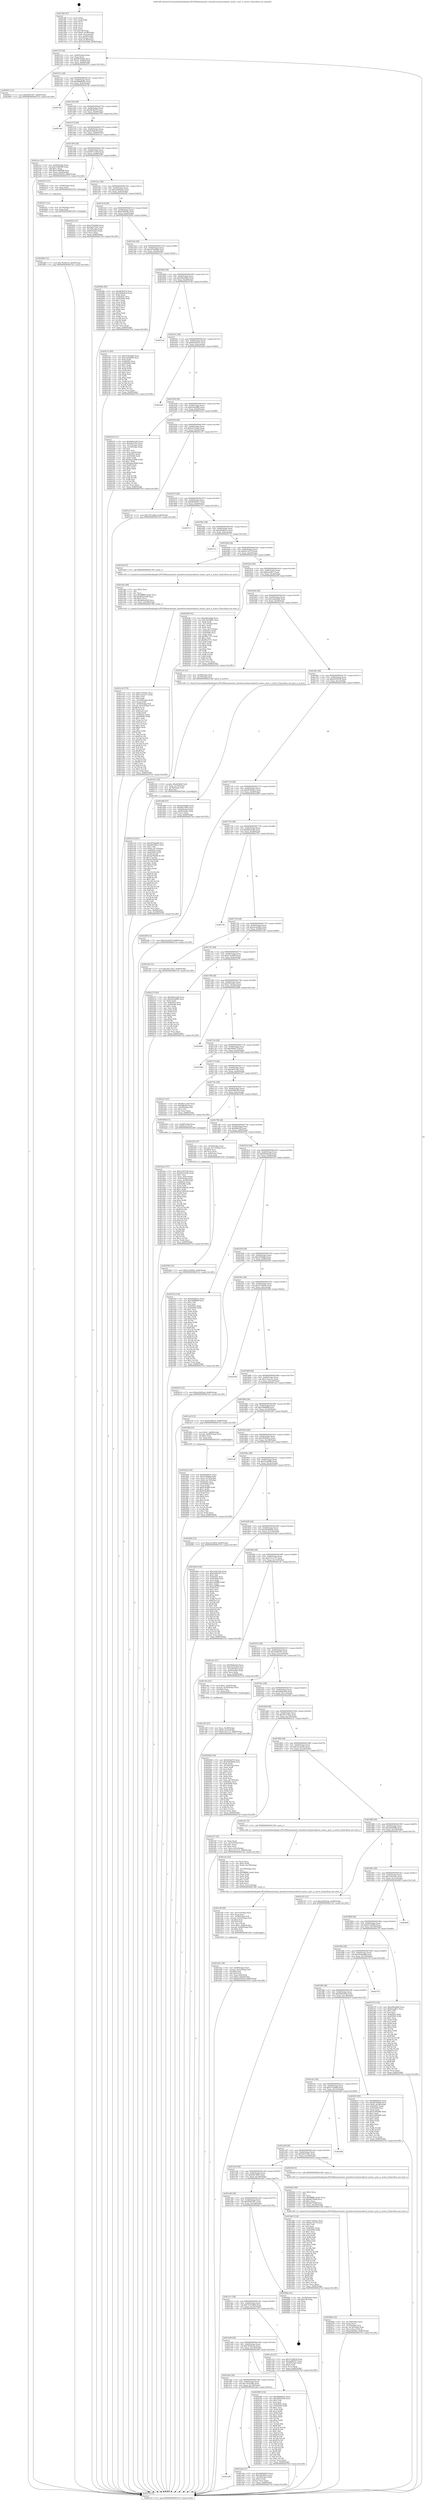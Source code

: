 digraph "0x4014f0" {
  label = "0x4014f0 (/mnt/c/Users/mathe/Desktop/tcc/POCII/binaries/extr_linuxdriversttyserialioc4_serial.c_port_is_active_Final-ollvm.out::main(0))"
  labelloc = "t"
  node[shape=record]

  Entry [label="",width=0.3,height=0.3,shape=circle,fillcolor=black,style=filled]
  "0x40151f" [label="{
     0x40151f [29]\l
     | [instrs]\l
     &nbsp;&nbsp;0x40151f \<+3\>: mov -0x80(%rbp),%eax\l
     &nbsp;&nbsp;0x401522 \<+2\>: mov %eax,%ecx\l
     &nbsp;&nbsp;0x401524 \<+6\>: sub $0x887feb60,%ecx\l
     &nbsp;&nbsp;0x40152a \<+6\>: mov %eax,-0x84(%rbp)\l
     &nbsp;&nbsp;0x401530 \<+6\>: mov %ecx,-0x88(%rbp)\l
     &nbsp;&nbsp;0x401536 \<+6\>: je 000000000040267e \<main+0x118e\>\l
  }"]
  "0x40267e" [label="{
     0x40267e [12]\l
     | [instrs]\l
     &nbsp;&nbsp;0x40267e \<+7\>: movl $0x6f565367,-0x80(%rbp)\l
     &nbsp;&nbsp;0x402685 \<+5\>: jmp 00000000004027e0 \<main+0x12f0\>\l
  }"]
  "0x40153c" [label="{
     0x40153c [28]\l
     | [instrs]\l
     &nbsp;&nbsp;0x40153c \<+5\>: jmp 0000000000401541 \<main+0x51\>\l
     &nbsp;&nbsp;0x401541 \<+6\>: mov -0x84(%rbp),%eax\l
     &nbsp;&nbsp;0x401547 \<+5\>: sub $0x98969d3a,%eax\l
     &nbsp;&nbsp;0x40154c \<+6\>: mov %eax,-0x8c(%rbp)\l
     &nbsp;&nbsp;0x401552 \<+6\>: je 00000000004027d2 \<main+0x12e2\>\l
  }"]
  Exit [label="",width=0.3,height=0.3,shape=circle,fillcolor=black,style=filled,peripheries=2]
  "0x4027d2" [label="{
     0x4027d2\l
  }", style=dashed]
  "0x401558" [label="{
     0x401558 [28]\l
     | [instrs]\l
     &nbsp;&nbsp;0x401558 \<+5\>: jmp 000000000040155d \<main+0x6d\>\l
     &nbsp;&nbsp;0x40155d \<+6\>: mov -0x84(%rbp),%eax\l
     &nbsp;&nbsp;0x401563 \<+5\>: sub $0x9b3faf74,%eax\l
     &nbsp;&nbsp;0x401568 \<+6\>: mov %eax,-0x90(%rbp)\l
     &nbsp;&nbsp;0x40156e \<+6\>: je 0000000000402740 \<main+0x1250\>\l
  }"]
  "0x402488" [label="{
     0x402488 [12]\l
     | [instrs]\l
     &nbsp;&nbsp;0x402488 \<+7\>: movl $0x76c60cc4,-0x80(%rbp)\l
     &nbsp;&nbsp;0x40248f \<+5\>: jmp 00000000004027e0 \<main+0x12f0\>\l
  }"]
  "0x402740" [label="{
     0x402740\l
  }", style=dashed]
  "0x401574" [label="{
     0x401574 [28]\l
     | [instrs]\l
     &nbsp;&nbsp;0x401574 \<+5\>: jmp 0000000000401579 \<main+0x89\>\l
     &nbsp;&nbsp;0x401579 \<+6\>: mov -0x84(%rbp),%eax\l
     &nbsp;&nbsp;0x40157f \<+5\>: sub $0x9c4dfa1b,%eax\l
     &nbsp;&nbsp;0x401584 \<+6\>: mov %eax,-0x94(%rbp)\l
     &nbsp;&nbsp;0x40158a \<+6\>: je 0000000000401ecc \<main+0x9dc\>\l
  }"]
  "0x40247c" [label="{
     0x40247c [12]\l
     | [instrs]\l
     &nbsp;&nbsp;0x40247c \<+4\>: mov -0x70(%rbp),%rax\l
     &nbsp;&nbsp;0x402480 \<+3\>: mov %rax,%rdi\l
     &nbsp;&nbsp;0x402483 \<+5\>: call 0000000000401030 \<free@plt\>\l
     | [calls]\l
     &nbsp;&nbsp;0x401030 \{1\} (unknown)\l
  }"]
  "0x401ecc" [label="{
     0x401ecc [31]\l
     | [instrs]\l
     &nbsp;&nbsp;0x401ecc \<+3\>: mov -0x64(%rbp),%eax\l
     &nbsp;&nbsp;0x401ecf \<+5\>: sub $0x216800f6,%eax\l
     &nbsp;&nbsp;0x401ed4 \<+3\>: add $0x1,%eax\l
     &nbsp;&nbsp;0x401ed7 \<+5\>: add $0x216800f6,%eax\l
     &nbsp;&nbsp;0x401edc \<+3\>: mov %eax,-0x64(%rbp)\l
     &nbsp;&nbsp;0x401edf \<+7\>: movl $0xd355910f,-0x80(%rbp)\l
     &nbsp;&nbsp;0x401ee6 \<+5\>: jmp 00000000004027e0 \<main+0x12f0\>\l
  }"]
  "0x401590" [label="{
     0x401590 [28]\l
     | [instrs]\l
     &nbsp;&nbsp;0x401590 \<+5\>: jmp 0000000000401595 \<main+0xa5\>\l
     &nbsp;&nbsp;0x401595 \<+6\>: mov -0x84(%rbp),%eax\l
     &nbsp;&nbsp;0x40159b \<+5\>: sub $0x9d7c1430,%eax\l
     &nbsp;&nbsp;0x4015a0 \<+6\>: mov %eax,-0x98(%rbp)\l
     &nbsp;&nbsp;0x4015a6 \<+6\>: je 0000000000402470 \<main+0xf80\>\l
  }"]
  "0x40236d" [label="{
     0x40236d [12]\l
     | [instrs]\l
     &nbsp;&nbsp;0x40236d \<+7\>: movl $0x41524f2b,-0x80(%rbp)\l
     &nbsp;&nbsp;0x402374 \<+5\>: jmp 00000000004027e0 \<main+0x12f0\>\l
  }"]
  "0x402470" [label="{
     0x402470 [12]\l
     | [instrs]\l
     &nbsp;&nbsp;0x402470 \<+4\>: mov -0x58(%rbp),%rax\l
     &nbsp;&nbsp;0x402474 \<+3\>: mov %rax,%rdi\l
     &nbsp;&nbsp;0x402477 \<+5\>: call 0000000000401030 \<free@plt\>\l
     | [calls]\l
     &nbsp;&nbsp;0x401030 \{1\} (unknown)\l
  }"]
  "0x4015ac" [label="{
     0x4015ac [28]\l
     | [instrs]\l
     &nbsp;&nbsp;0x4015ac \<+5\>: jmp 00000000004015b1 \<main+0xc1\>\l
     &nbsp;&nbsp;0x4015b1 \<+6\>: mov -0x84(%rbp),%eax\l
     &nbsp;&nbsp;0x4015b7 \<+5\>: sub $0xa20002eb,%eax\l
     &nbsp;&nbsp;0x4015bc \<+6\>: mov %eax,-0x9c(%rbp)\l
     &nbsp;&nbsp;0x4015c2 \<+6\>: je 0000000000402022 \<main+0xb32\>\l
  }"]
  "0x4021c8" [label="{
     0x4021c8 [161]\l
     | [instrs]\l
     &nbsp;&nbsp;0x4021c8 \<+5\>: mov $0x455ba6d8,%esi\l
     &nbsp;&nbsp;0x4021cd \<+5\>: mov $0xd9109bc2,%ecx\l
     &nbsp;&nbsp;0x4021d2 \<+2\>: mov $0x1,%dl\l
     &nbsp;&nbsp;0x4021d4 \<+7\>: movl $0x0,-0x7c(%rbp)\l
     &nbsp;&nbsp;0x4021db \<+8\>: mov 0x40505c,%r8d\l
     &nbsp;&nbsp;0x4021e3 \<+8\>: mov 0x405060,%r9d\l
     &nbsp;&nbsp;0x4021eb \<+3\>: mov %r8d,%r10d\l
     &nbsp;&nbsp;0x4021ee \<+7\>: add $0xda7f9208,%r10d\l
     &nbsp;&nbsp;0x4021f5 \<+4\>: sub $0x1,%r10d\l
     &nbsp;&nbsp;0x4021f9 \<+7\>: sub $0xda7f9208,%r10d\l
     &nbsp;&nbsp;0x402200 \<+4\>: imul %r10d,%r8d\l
     &nbsp;&nbsp;0x402204 \<+4\>: and $0x1,%r8d\l
     &nbsp;&nbsp;0x402208 \<+4\>: cmp $0x0,%r8d\l
     &nbsp;&nbsp;0x40220c \<+4\>: sete %r11b\l
     &nbsp;&nbsp;0x402210 \<+4\>: cmp $0xa,%r9d\l
     &nbsp;&nbsp;0x402214 \<+3\>: setl %bl\l
     &nbsp;&nbsp;0x402217 \<+3\>: mov %r11b,%r14b\l
     &nbsp;&nbsp;0x40221a \<+4\>: xor $0xff,%r14b\l
     &nbsp;&nbsp;0x40221e \<+3\>: mov %bl,%r15b\l
     &nbsp;&nbsp;0x402221 \<+4\>: xor $0xff,%r15b\l
     &nbsp;&nbsp;0x402225 \<+3\>: xor $0x1,%dl\l
     &nbsp;&nbsp;0x402228 \<+3\>: mov %r14b,%r12b\l
     &nbsp;&nbsp;0x40222b \<+4\>: and $0xff,%r12b\l
     &nbsp;&nbsp;0x40222f \<+3\>: and %dl,%r11b\l
     &nbsp;&nbsp;0x402232 \<+3\>: mov %r15b,%r13b\l
     &nbsp;&nbsp;0x402235 \<+4\>: and $0xff,%r13b\l
     &nbsp;&nbsp;0x402239 \<+2\>: and %dl,%bl\l
     &nbsp;&nbsp;0x40223b \<+3\>: or %r11b,%r12b\l
     &nbsp;&nbsp;0x40223e \<+3\>: or %bl,%r13b\l
     &nbsp;&nbsp;0x402241 \<+3\>: xor %r13b,%r12b\l
     &nbsp;&nbsp;0x402244 \<+3\>: or %r15b,%r14b\l
     &nbsp;&nbsp;0x402247 \<+4\>: xor $0xff,%r14b\l
     &nbsp;&nbsp;0x40224b \<+3\>: or $0x1,%dl\l
     &nbsp;&nbsp;0x40224e \<+3\>: and %dl,%r14b\l
     &nbsp;&nbsp;0x402251 \<+3\>: or %r14b,%r12b\l
     &nbsp;&nbsp;0x402254 \<+4\>: test $0x1,%r12b\l
     &nbsp;&nbsp;0x402258 \<+3\>: cmovne %ecx,%esi\l
     &nbsp;&nbsp;0x40225b \<+3\>: mov %esi,-0x80(%rbp)\l
     &nbsp;&nbsp;0x40225e \<+6\>: mov %eax,-0x168(%rbp)\l
     &nbsp;&nbsp;0x402264 \<+5\>: jmp 00000000004027e0 \<main+0x12f0\>\l
  }"]
  "0x402022" [label="{
     0x402022 [27]\l
     | [instrs]\l
     &nbsp;&nbsp;0x402022 \<+5\>: mov $0xa57bd4b9,%eax\l
     &nbsp;&nbsp;0x402027 \<+5\>: mov $0x5dd71b0c,%ecx\l
     &nbsp;&nbsp;0x40202c \<+3\>: mov -0x74(%rbp),%edx\l
     &nbsp;&nbsp;0x40202f \<+3\>: cmp -0x68(%rbp),%edx\l
     &nbsp;&nbsp;0x402032 \<+3\>: cmovl %ecx,%eax\l
     &nbsp;&nbsp;0x402035 \<+3\>: mov %eax,-0x80(%rbp)\l
     &nbsp;&nbsp;0x402038 \<+5\>: jmp 00000000004027e0 \<main+0x12f0\>\l
  }"]
  "0x4015c8" [label="{
     0x4015c8 [28]\l
     | [instrs]\l
     &nbsp;&nbsp;0x4015c8 \<+5\>: jmp 00000000004015cd \<main+0xdd\>\l
     &nbsp;&nbsp;0x4015cd \<+6\>: mov -0x84(%rbp),%eax\l
     &nbsp;&nbsp;0x4015d3 \<+5\>: sub $0xa56f3d4e,%eax\l
     &nbsp;&nbsp;0x4015d8 \<+6\>: mov %eax,-0xa0(%rbp)\l
     &nbsp;&nbsp;0x4015de \<+6\>: je 000000000040208a \<main+0xb9a\>\l
  }"]
  "0x4021b1" [label="{
     0x4021b1 [23]\l
     | [instrs]\l
     &nbsp;&nbsp;0x4021b1 \<+10\>: movabs $0x4030b6,%rdi\l
     &nbsp;&nbsp;0x4021bb \<+3\>: mov %eax,-0x78(%rbp)\l
     &nbsp;&nbsp;0x4021be \<+3\>: mov -0x78(%rbp),%esi\l
     &nbsp;&nbsp;0x4021c1 \<+2\>: mov $0x0,%al\l
     &nbsp;&nbsp;0x4021c3 \<+5\>: call 0000000000401040 \<printf@plt\>\l
     | [calls]\l
     &nbsp;&nbsp;0x401040 \{1\} (unknown)\l
  }"]
  "0x40208a" [label="{
     0x40208a [83]\l
     | [instrs]\l
     &nbsp;&nbsp;0x40208a \<+5\>: mov $0x9b3faf74,%eax\l
     &nbsp;&nbsp;0x40208f \<+5\>: mov $0x2bb8c63d,%ecx\l
     &nbsp;&nbsp;0x402094 \<+2\>: xor %edx,%edx\l
     &nbsp;&nbsp;0x402096 \<+7\>: mov 0x40505c,%esi\l
     &nbsp;&nbsp;0x40209d \<+7\>: mov 0x405060,%edi\l
     &nbsp;&nbsp;0x4020a4 \<+3\>: sub $0x1,%edx\l
     &nbsp;&nbsp;0x4020a7 \<+3\>: mov %esi,%r8d\l
     &nbsp;&nbsp;0x4020aa \<+3\>: add %edx,%r8d\l
     &nbsp;&nbsp;0x4020ad \<+4\>: imul %r8d,%esi\l
     &nbsp;&nbsp;0x4020b1 \<+3\>: and $0x1,%esi\l
     &nbsp;&nbsp;0x4020b4 \<+3\>: cmp $0x0,%esi\l
     &nbsp;&nbsp;0x4020b7 \<+4\>: sete %r9b\l
     &nbsp;&nbsp;0x4020bb \<+3\>: cmp $0xa,%edi\l
     &nbsp;&nbsp;0x4020be \<+4\>: setl %r10b\l
     &nbsp;&nbsp;0x4020c2 \<+3\>: mov %r9b,%r11b\l
     &nbsp;&nbsp;0x4020c5 \<+3\>: and %r10b,%r11b\l
     &nbsp;&nbsp;0x4020c8 \<+3\>: xor %r10b,%r9b\l
     &nbsp;&nbsp;0x4020cb \<+3\>: or %r9b,%r11b\l
     &nbsp;&nbsp;0x4020ce \<+4\>: test $0x1,%r11b\l
     &nbsp;&nbsp;0x4020d2 \<+3\>: cmovne %ecx,%eax\l
     &nbsp;&nbsp;0x4020d5 \<+3\>: mov %eax,-0x80(%rbp)\l
     &nbsp;&nbsp;0x4020d8 \<+5\>: jmp 00000000004027e0 \<main+0x12f0\>\l
  }"]
  "0x4015e4" [label="{
     0x4015e4 [28]\l
     | [instrs]\l
     &nbsp;&nbsp;0x4015e4 \<+5\>: jmp 00000000004015e9 \<main+0xf9\>\l
     &nbsp;&nbsp;0x4015e9 \<+6\>: mov -0x84(%rbp),%eax\l
     &nbsp;&nbsp;0x4015ef \<+5\>: sub $0xa57bd4b9,%eax\l
     &nbsp;&nbsp;0x4015f4 \<+6\>: mov %eax,-0xa4(%rbp)\l
     &nbsp;&nbsp;0x4015fa \<+6\>: je 0000000000402151 \<main+0xc61\>\l
  }"]
  "0x40206a" [label="{
     0x40206a [32]\l
     | [instrs]\l
     &nbsp;&nbsp;0x40206a \<+6\>: mov -0x164(%rbp),%ecx\l
     &nbsp;&nbsp;0x402070 \<+3\>: imul %eax,%ecx\l
     &nbsp;&nbsp;0x402073 \<+4\>: mov -0x70(%rbp),%rsi\l
     &nbsp;&nbsp;0x402077 \<+4\>: movslq -0x74(%rbp),%rdi\l
     &nbsp;&nbsp;0x40207b \<+3\>: mov %ecx,(%rsi,%rdi,4)\l
     &nbsp;&nbsp;0x40207e \<+7\>: movl $0xa56f3d4e,-0x80(%rbp)\l
     &nbsp;&nbsp;0x402085 \<+5\>: jmp 00000000004027e0 \<main+0x12f0\>\l
  }"]
  "0x402151" [label="{
     0x402151 [83]\l
     | [instrs]\l
     &nbsp;&nbsp;0x402151 \<+5\>: mov $0x455ba6d8,%eax\l
     &nbsp;&nbsp;0x402156 \<+5\>: mov $0xca0deb68,%ecx\l
     &nbsp;&nbsp;0x40215b \<+2\>: xor %edx,%edx\l
     &nbsp;&nbsp;0x40215d \<+7\>: mov 0x40505c,%esi\l
     &nbsp;&nbsp;0x402164 \<+7\>: mov 0x405060,%edi\l
     &nbsp;&nbsp;0x40216b \<+3\>: sub $0x1,%edx\l
     &nbsp;&nbsp;0x40216e \<+3\>: mov %esi,%r8d\l
     &nbsp;&nbsp;0x402171 \<+3\>: add %edx,%r8d\l
     &nbsp;&nbsp;0x402174 \<+4\>: imul %r8d,%esi\l
     &nbsp;&nbsp;0x402178 \<+3\>: and $0x1,%esi\l
     &nbsp;&nbsp;0x40217b \<+3\>: cmp $0x0,%esi\l
     &nbsp;&nbsp;0x40217e \<+4\>: sete %r9b\l
     &nbsp;&nbsp;0x402182 \<+3\>: cmp $0xa,%edi\l
     &nbsp;&nbsp;0x402185 \<+4\>: setl %r10b\l
     &nbsp;&nbsp;0x402189 \<+3\>: mov %r9b,%r11b\l
     &nbsp;&nbsp;0x40218c \<+3\>: and %r10b,%r11b\l
     &nbsp;&nbsp;0x40218f \<+3\>: xor %r10b,%r9b\l
     &nbsp;&nbsp;0x402192 \<+3\>: or %r9b,%r11b\l
     &nbsp;&nbsp;0x402195 \<+4\>: test $0x1,%r11b\l
     &nbsp;&nbsp;0x402199 \<+3\>: cmovne %ecx,%eax\l
     &nbsp;&nbsp;0x40219c \<+3\>: mov %eax,-0x80(%rbp)\l
     &nbsp;&nbsp;0x40219f \<+5\>: jmp 00000000004027e0 \<main+0x12f0\>\l
  }"]
  "0x401600" [label="{
     0x401600 [28]\l
     | [instrs]\l
     &nbsp;&nbsp;0x401600 \<+5\>: jmp 0000000000401605 \<main+0x115\>\l
     &nbsp;&nbsp;0x401605 \<+6\>: mov -0x84(%rbp),%eax\l
     &nbsp;&nbsp;0x40160b \<+5\>: sub $0xa9ba2b8d,%eax\l
     &nbsp;&nbsp;0x401610 \<+6\>: mov %eax,-0xa8(%rbp)\l
     &nbsp;&nbsp;0x401616 \<+6\>: je 00000000004027a8 \<main+0x12b8\>\l
  }"]
  "0x402042" [label="{
     0x402042 [40]\l
     | [instrs]\l
     &nbsp;&nbsp;0x402042 \<+5\>: mov $0x2,%ecx\l
     &nbsp;&nbsp;0x402047 \<+1\>: cltd\l
     &nbsp;&nbsp;0x402048 \<+2\>: idiv %ecx\l
     &nbsp;&nbsp;0x40204a \<+6\>: imul $0xfffffffe,%edx,%ecx\l
     &nbsp;&nbsp;0x402050 \<+6\>: sub $0xb615f38f,%ecx\l
     &nbsp;&nbsp;0x402056 \<+3\>: add $0x1,%ecx\l
     &nbsp;&nbsp;0x402059 \<+6\>: add $0xb615f38f,%ecx\l
     &nbsp;&nbsp;0x40205f \<+6\>: mov %ecx,-0x164(%rbp)\l
     &nbsp;&nbsp;0x402065 \<+5\>: call 0000000000401160 \<next_i\>\l
     | [calls]\l
     &nbsp;&nbsp;0x401160 \{1\} (/mnt/c/Users/mathe/Desktop/tcc/POCII/binaries/extr_linuxdriversttyserialioc4_serial.c_port_is_active_Final-ollvm.out::next_i)\l
  }"]
  "0x4027a8" [label="{
     0x4027a8\l
  }", style=dashed]
  "0x40161c" [label="{
     0x40161c [28]\l
     | [instrs]\l
     &nbsp;&nbsp;0x40161c \<+5\>: jmp 0000000000401621 \<main+0x131\>\l
     &nbsp;&nbsp;0x401621 \<+6\>: mov -0x84(%rbp),%eax\l
     &nbsp;&nbsp;0x401627 \<+5\>: sub $0xb0c8efe1,%eax\l
     &nbsp;&nbsp;0x40162c \<+6\>: mov %eax,-0xac(%rbp)\l
     &nbsp;&nbsp;0x401632 \<+6\>: je 00000000004024a0 \<main+0xfb0\>\l
  }"]
  "0x401fad" [label="{
     0x401fad [105]\l
     | [instrs]\l
     &nbsp;&nbsp;0x401fad \<+5\>: mov $0xb62d6c5c,%ecx\l
     &nbsp;&nbsp;0x401fb2 \<+5\>: mov $0xa55d0bb,%edx\l
     &nbsp;&nbsp;0x401fb7 \<+4\>: mov %rax,-0x70(%rbp)\l
     &nbsp;&nbsp;0x401fbb \<+7\>: movl $0x0,-0x74(%rbp)\l
     &nbsp;&nbsp;0x401fc2 \<+7\>: mov 0x40505c,%esi\l
     &nbsp;&nbsp;0x401fc9 \<+8\>: mov 0x405060,%r8d\l
     &nbsp;&nbsp;0x401fd1 \<+3\>: mov %esi,%r9d\l
     &nbsp;&nbsp;0x401fd4 \<+7\>: sub $0x879eff0f,%r9d\l
     &nbsp;&nbsp;0x401fdb \<+4\>: sub $0x1,%r9d\l
     &nbsp;&nbsp;0x401fdf \<+7\>: add $0x879eff0f,%r9d\l
     &nbsp;&nbsp;0x401fe6 \<+4\>: imul %r9d,%esi\l
     &nbsp;&nbsp;0x401fea \<+3\>: and $0x1,%esi\l
     &nbsp;&nbsp;0x401fed \<+3\>: cmp $0x0,%esi\l
     &nbsp;&nbsp;0x401ff0 \<+4\>: sete %r10b\l
     &nbsp;&nbsp;0x401ff4 \<+4\>: cmp $0xa,%r8d\l
     &nbsp;&nbsp;0x401ff8 \<+4\>: setl %r11b\l
     &nbsp;&nbsp;0x401ffc \<+3\>: mov %r10b,%bl\l
     &nbsp;&nbsp;0x401fff \<+3\>: and %r11b,%bl\l
     &nbsp;&nbsp;0x402002 \<+3\>: xor %r11b,%r10b\l
     &nbsp;&nbsp;0x402005 \<+3\>: or %r10b,%bl\l
     &nbsp;&nbsp;0x402008 \<+3\>: test $0x1,%bl\l
     &nbsp;&nbsp;0x40200b \<+3\>: cmovne %edx,%ecx\l
     &nbsp;&nbsp;0x40200e \<+3\>: mov %ecx,-0x80(%rbp)\l
     &nbsp;&nbsp;0x402011 \<+5\>: jmp 00000000004027e0 \<main+0x12f0\>\l
  }"]
  "0x4024a0" [label="{
     0x4024a0\l
  }", style=dashed]
  "0x401638" [label="{
     0x401638 [28]\l
     | [instrs]\l
     &nbsp;&nbsp;0x401638 \<+5\>: jmp 000000000040163d \<main+0x14d\>\l
     &nbsp;&nbsp;0x40163d \<+6\>: mov -0x84(%rbp),%eax\l
     &nbsp;&nbsp;0x401643 \<+5\>: sub $0xb24a4f69,%eax\l
     &nbsp;&nbsp;0x401648 \<+6\>: mov %eax,-0xb0(%rbp)\l
     &nbsp;&nbsp;0x40164e \<+6\>: je 00000000004022c8 \<main+0xdd8\>\l
  }"]
  "0x401e16" [label="{
     0x401e16 [170]\l
     | [instrs]\l
     &nbsp;&nbsp;0x401e16 \<+5\>: mov $0xe73eb4ac,%ecx\l
     &nbsp;&nbsp;0x401e1b \<+5\>: mov $0x11baca7c,%edx\l
     &nbsp;&nbsp;0x401e20 \<+3\>: mov $0x1,%sil\l
     &nbsp;&nbsp;0x401e23 \<+2\>: xor %edi,%edi\l
     &nbsp;&nbsp;0x401e25 \<+7\>: mov -0x160(%rbp),%r8d\l
     &nbsp;&nbsp;0x401e2c \<+4\>: imul %eax,%r8d\l
     &nbsp;&nbsp;0x401e30 \<+4\>: mov -0x58(%rbp),%r9\l
     &nbsp;&nbsp;0x401e34 \<+4\>: movslq -0x5c(%rbp),%r10\l
     &nbsp;&nbsp;0x401e38 \<+4\>: shl $0x4,%r10\l
     &nbsp;&nbsp;0x401e3c \<+3\>: add %r10,%r9\l
     &nbsp;&nbsp;0x401e3f \<+4\>: mov 0x8(%r9),%r9\l
     &nbsp;&nbsp;0x401e43 \<+3\>: mov %r8d,(%r9)\l
     &nbsp;&nbsp;0x401e46 \<+7\>: mov 0x40505c,%eax\l
     &nbsp;&nbsp;0x401e4d \<+8\>: mov 0x405060,%r8d\l
     &nbsp;&nbsp;0x401e55 \<+3\>: sub $0x1,%edi\l
     &nbsp;&nbsp;0x401e58 \<+3\>: mov %eax,%r11d\l
     &nbsp;&nbsp;0x401e5b \<+3\>: add %edi,%r11d\l
     &nbsp;&nbsp;0x401e5e \<+4\>: imul %r11d,%eax\l
     &nbsp;&nbsp;0x401e62 \<+3\>: and $0x1,%eax\l
     &nbsp;&nbsp;0x401e65 \<+3\>: cmp $0x0,%eax\l
     &nbsp;&nbsp;0x401e68 \<+3\>: sete %bl\l
     &nbsp;&nbsp;0x401e6b \<+4\>: cmp $0xa,%r8d\l
     &nbsp;&nbsp;0x401e6f \<+4\>: setl %r14b\l
     &nbsp;&nbsp;0x401e73 \<+3\>: mov %bl,%r15b\l
     &nbsp;&nbsp;0x401e76 \<+4\>: xor $0xff,%r15b\l
     &nbsp;&nbsp;0x401e7a \<+3\>: mov %r14b,%r12b\l
     &nbsp;&nbsp;0x401e7d \<+4\>: xor $0xff,%r12b\l
     &nbsp;&nbsp;0x401e81 \<+4\>: xor $0x1,%sil\l
     &nbsp;&nbsp;0x401e85 \<+3\>: mov %r15b,%r13b\l
     &nbsp;&nbsp;0x401e88 \<+4\>: and $0xff,%r13b\l
     &nbsp;&nbsp;0x401e8c \<+3\>: and %sil,%bl\l
     &nbsp;&nbsp;0x401e8f \<+3\>: mov %r12b,%al\l
     &nbsp;&nbsp;0x401e92 \<+2\>: and $0xff,%al\l
     &nbsp;&nbsp;0x401e94 \<+3\>: and %sil,%r14b\l
     &nbsp;&nbsp;0x401e97 \<+3\>: or %bl,%r13b\l
     &nbsp;&nbsp;0x401e9a \<+3\>: or %r14b,%al\l
     &nbsp;&nbsp;0x401e9d \<+3\>: xor %al,%r13b\l
     &nbsp;&nbsp;0x401ea0 \<+3\>: or %r12b,%r15b\l
     &nbsp;&nbsp;0x401ea3 \<+4\>: xor $0xff,%r15b\l
     &nbsp;&nbsp;0x401ea7 \<+4\>: or $0x1,%sil\l
     &nbsp;&nbsp;0x401eab \<+3\>: and %sil,%r15b\l
     &nbsp;&nbsp;0x401eae \<+3\>: or %r15b,%r13b\l
     &nbsp;&nbsp;0x401eb1 \<+4\>: test $0x1,%r13b\l
     &nbsp;&nbsp;0x401eb5 \<+3\>: cmovne %edx,%ecx\l
     &nbsp;&nbsp;0x401eb8 \<+3\>: mov %ecx,-0x80(%rbp)\l
     &nbsp;&nbsp;0x401ebb \<+5\>: jmp 00000000004027e0 \<main+0x12f0\>\l
  }"]
  "0x4022c8" [label="{
     0x4022c8 [111]\l
     | [instrs]\l
     &nbsp;&nbsp;0x4022c8 \<+5\>: mov $0xdb0a3cb6,%eax\l
     &nbsp;&nbsp;0x4022cd \<+5\>: mov $0xef4270dc,%ecx\l
     &nbsp;&nbsp;0x4022d2 \<+3\>: mov -0x7c(%rbp),%edx\l
     &nbsp;&nbsp;0x4022d5 \<+3\>: cmp -0x50(%rbp),%edx\l
     &nbsp;&nbsp;0x4022d8 \<+4\>: setl %sil\l
     &nbsp;&nbsp;0x4022dc \<+4\>: and $0x1,%sil\l
     &nbsp;&nbsp;0x4022e0 \<+4\>: mov %sil,-0x29(%rbp)\l
     &nbsp;&nbsp;0x4022e4 \<+7\>: mov 0x40505c,%edx\l
     &nbsp;&nbsp;0x4022eb \<+7\>: mov 0x405060,%edi\l
     &nbsp;&nbsp;0x4022f2 \<+3\>: mov %edx,%r8d\l
     &nbsp;&nbsp;0x4022f5 \<+7\>: add $0xbdaa3696,%r8d\l
     &nbsp;&nbsp;0x4022fc \<+4\>: sub $0x1,%r8d\l
     &nbsp;&nbsp;0x402300 \<+7\>: sub $0xbdaa3696,%r8d\l
     &nbsp;&nbsp;0x402307 \<+4\>: imul %r8d,%edx\l
     &nbsp;&nbsp;0x40230b \<+3\>: and $0x1,%edx\l
     &nbsp;&nbsp;0x40230e \<+3\>: cmp $0x0,%edx\l
     &nbsp;&nbsp;0x402311 \<+4\>: sete %sil\l
     &nbsp;&nbsp;0x402315 \<+3\>: cmp $0xa,%edi\l
     &nbsp;&nbsp;0x402318 \<+4\>: setl %r9b\l
     &nbsp;&nbsp;0x40231c \<+3\>: mov %sil,%r10b\l
     &nbsp;&nbsp;0x40231f \<+3\>: and %r9b,%r10b\l
     &nbsp;&nbsp;0x402322 \<+3\>: xor %r9b,%sil\l
     &nbsp;&nbsp;0x402325 \<+3\>: or %sil,%r10b\l
     &nbsp;&nbsp;0x402328 \<+4\>: test $0x1,%r10b\l
     &nbsp;&nbsp;0x40232c \<+3\>: cmovne %ecx,%eax\l
     &nbsp;&nbsp;0x40232f \<+3\>: mov %eax,-0x80(%rbp)\l
     &nbsp;&nbsp;0x402332 \<+5\>: jmp 00000000004027e0 \<main+0x12f0\>\l
  }"]
  "0x401654" [label="{
     0x401654 [28]\l
     | [instrs]\l
     &nbsp;&nbsp;0x401654 \<+5\>: jmp 0000000000401659 \<main+0x169\>\l
     &nbsp;&nbsp;0x401659 \<+6\>: mov -0x84(%rbp),%eax\l
     &nbsp;&nbsp;0x40165f \<+5\>: sub $0xb42219e6,%eax\l
     &nbsp;&nbsp;0x401664 \<+6\>: mov %eax,-0xb4(%rbp)\l
     &nbsp;&nbsp;0x40166a \<+6\>: je 0000000000401c47 \<main+0x757\>\l
  }"]
  "0x401dee" [label="{
     0x401dee [40]\l
     | [instrs]\l
     &nbsp;&nbsp;0x401dee \<+5\>: mov $0x2,%ecx\l
     &nbsp;&nbsp;0x401df3 \<+1\>: cltd\l
     &nbsp;&nbsp;0x401df4 \<+2\>: idiv %ecx\l
     &nbsp;&nbsp;0x401df6 \<+6\>: imul $0xfffffffe,%edx,%ecx\l
     &nbsp;&nbsp;0x401dfc \<+6\>: add $0x8d2ee458,%ecx\l
     &nbsp;&nbsp;0x401e02 \<+3\>: add $0x1,%ecx\l
     &nbsp;&nbsp;0x401e05 \<+6\>: sub $0x8d2ee458,%ecx\l
     &nbsp;&nbsp;0x401e0b \<+6\>: mov %ecx,-0x160(%rbp)\l
     &nbsp;&nbsp;0x401e11 \<+5\>: call 0000000000401160 \<next_i\>\l
     | [calls]\l
     &nbsp;&nbsp;0x401160 \{1\} (/mnt/c/Users/mathe/Desktop/tcc/POCII/binaries/extr_linuxdriversttyserialioc4_serial.c_port_is_active_Final-ollvm.out::next_i)\l
  }"]
  "0x401c47" [label="{
     0x401c47 [12]\l
     | [instrs]\l
     &nbsp;&nbsp;0x401c47 \<+7\>: movl $0x7427a6b8,-0x80(%rbp)\l
     &nbsp;&nbsp;0x401c4e \<+5\>: jmp 00000000004027e0 \<main+0x12f0\>\l
  }"]
  "0x401670" [label="{
     0x401670 [28]\l
     | [instrs]\l
     &nbsp;&nbsp;0x401670 \<+5\>: jmp 0000000000401675 \<main+0x185\>\l
     &nbsp;&nbsp;0x401675 \<+6\>: mov -0x84(%rbp),%eax\l
     &nbsp;&nbsp;0x40167b \<+5\>: sub $0xb60920c7,%eax\l
     &nbsp;&nbsp;0x401680 \<+6\>: mov %eax,-0xb8(%rbp)\l
     &nbsp;&nbsp;0x401686 \<+6\>: je 00000000004027c1 \<main+0x12d1\>\l
  }"]
  "0x401d22" [label="{
     0x401d22 [38]\l
     | [instrs]\l
     &nbsp;&nbsp;0x401d22 \<+4\>: mov -0x58(%rbp),%rdi\l
     &nbsp;&nbsp;0x401d26 \<+4\>: movslq -0x5c(%rbp),%r8\l
     &nbsp;&nbsp;0x401d2a \<+4\>: shl $0x4,%r8\l
     &nbsp;&nbsp;0x401d2e \<+3\>: add %r8,%rdi\l
     &nbsp;&nbsp;0x401d31 \<+4\>: mov %rax,0x8(%rdi)\l
     &nbsp;&nbsp;0x401d35 \<+7\>: movl $0x0,-0x64(%rbp)\l
     &nbsp;&nbsp;0x401d3c \<+7\>: movl $0xd355910f,-0x80(%rbp)\l
     &nbsp;&nbsp;0x401d43 \<+5\>: jmp 00000000004027e0 \<main+0x12f0\>\l
  }"]
  "0x4027c1" [label="{
     0x4027c1\l
  }", style=dashed]
  "0x40168c" [label="{
     0x40168c [28]\l
     | [instrs]\l
     &nbsp;&nbsp;0x40168c \<+5\>: jmp 0000000000401691 \<main+0x1a1\>\l
     &nbsp;&nbsp;0x401691 \<+6\>: mov -0x84(%rbp),%eax\l
     &nbsp;&nbsp;0x401697 \<+5\>: sub $0xb62d6c5c,%eax\l
     &nbsp;&nbsp;0x40169c \<+6\>: mov %eax,-0xbc(%rbp)\l
     &nbsp;&nbsp;0x4016a2 \<+6\>: je 0000000000402712 \<main+0x1222\>\l
  }"]
  "0x401cf0" [label="{
     0x401cf0 [50]\l
     | [instrs]\l
     &nbsp;&nbsp;0x401cf0 \<+6\>: mov -0x15c(%rbp),%ecx\l
     &nbsp;&nbsp;0x401cf6 \<+3\>: imul %eax,%ecx\l
     &nbsp;&nbsp;0x401cf9 \<+4\>: mov -0x58(%rbp),%r8\l
     &nbsp;&nbsp;0x401cfd \<+4\>: movslq -0x5c(%rbp),%r9\l
     &nbsp;&nbsp;0x401d01 \<+4\>: shl $0x4,%r9\l
     &nbsp;&nbsp;0x401d05 \<+3\>: add %r9,%r8\l
     &nbsp;&nbsp;0x401d08 \<+3\>: mov %ecx,(%r8)\l
     &nbsp;&nbsp;0x401d0b \<+7\>: movl $0x1,-0x60(%rbp)\l
     &nbsp;&nbsp;0x401d12 \<+4\>: movslq -0x60(%rbp),%r8\l
     &nbsp;&nbsp;0x401d16 \<+4\>: shl $0x2,%r8\l
     &nbsp;&nbsp;0x401d1a \<+3\>: mov %r8,%rdi\l
     &nbsp;&nbsp;0x401d1d \<+5\>: call 0000000000401050 \<malloc@plt\>\l
     | [calls]\l
     &nbsp;&nbsp;0x401050 \{1\} (unknown)\l
  }"]
  "0x402712" [label="{
     0x402712\l
  }", style=dashed]
  "0x4016a8" [label="{
     0x4016a8 [28]\l
     | [instrs]\l
     &nbsp;&nbsp;0x4016a8 \<+5\>: jmp 00000000004016ad \<main+0x1bd\>\l
     &nbsp;&nbsp;0x4016ad \<+6\>: mov -0x84(%rbp),%eax\l
     &nbsp;&nbsp;0x4016b3 \<+5\>: sub $0xbe15a71f,%eax\l
     &nbsp;&nbsp;0x4016b8 \<+6\>: mov %eax,-0xc0(%rbp)\l
     &nbsp;&nbsp;0x4016be \<+6\>: je 0000000000401de9 \<main+0x8f9\>\l
  }"]
  "0x401cbc" [label="{
     0x401cbc [52]\l
     | [instrs]\l
     &nbsp;&nbsp;0x401cbc \<+2\>: xor %ecx,%ecx\l
     &nbsp;&nbsp;0x401cbe \<+5\>: mov $0x2,%edx\l
     &nbsp;&nbsp;0x401cc3 \<+6\>: mov %edx,-0x158(%rbp)\l
     &nbsp;&nbsp;0x401cc9 \<+1\>: cltd\l
     &nbsp;&nbsp;0x401cca \<+6\>: mov -0x158(%rbp),%esi\l
     &nbsp;&nbsp;0x401cd0 \<+2\>: idiv %esi\l
     &nbsp;&nbsp;0x401cd2 \<+6\>: imul $0xfffffffe,%edx,%edx\l
     &nbsp;&nbsp;0x401cd8 \<+2\>: mov %ecx,%edi\l
     &nbsp;&nbsp;0x401cda \<+2\>: sub %edx,%edi\l
     &nbsp;&nbsp;0x401cdc \<+2\>: mov %ecx,%edx\l
     &nbsp;&nbsp;0x401cde \<+3\>: sub $0x1,%edx\l
     &nbsp;&nbsp;0x401ce1 \<+2\>: add %edx,%edi\l
     &nbsp;&nbsp;0x401ce3 \<+2\>: sub %edi,%ecx\l
     &nbsp;&nbsp;0x401ce5 \<+6\>: mov %ecx,-0x15c(%rbp)\l
     &nbsp;&nbsp;0x401ceb \<+5\>: call 0000000000401160 \<next_i\>\l
     | [calls]\l
     &nbsp;&nbsp;0x401160 \{1\} (/mnt/c/Users/mathe/Desktop/tcc/POCII/binaries/extr_linuxdriversttyserialioc4_serial.c_port_is_active_Final-ollvm.out::next_i)\l
  }"]
  "0x401de9" [label="{
     0x401de9 [5]\l
     | [instrs]\l
     &nbsp;&nbsp;0x401de9 \<+5\>: call 0000000000401160 \<next_i\>\l
     | [calls]\l
     &nbsp;&nbsp;0x401160 \{1\} (/mnt/c/Users/mathe/Desktop/tcc/POCII/binaries/extr_linuxdriversttyserialioc4_serial.c_port_is_active_Final-ollvm.out::next_i)\l
  }"]
  "0x4016c4" [label="{
     0x4016c4 [28]\l
     | [instrs]\l
     &nbsp;&nbsp;0x4016c4 \<+5\>: jmp 00000000004016c9 \<main+0x1d9\>\l
     &nbsp;&nbsp;0x4016c9 \<+6\>: mov -0x84(%rbp),%eax\l
     &nbsp;&nbsp;0x4016cf \<+5\>: sub $0xbeea4fc1,%eax\l
     &nbsp;&nbsp;0x4016d4 \<+6\>: mov %eax,-0xc4(%rbp)\l
     &nbsp;&nbsp;0x4016da \<+6\>: je 00000000004023ff \<main+0xf0f\>\l
  }"]
  "0x401c85" [label="{
     0x401c85 [23]\l
     | [instrs]\l
     &nbsp;&nbsp;0x401c85 \<+4\>: mov %rax,-0x58(%rbp)\l
     &nbsp;&nbsp;0x401c89 \<+7\>: movl $0x0,-0x5c(%rbp)\l
     &nbsp;&nbsp;0x401c90 \<+7\>: movl $0x27ac1131,-0x80(%rbp)\l
     &nbsp;&nbsp;0x401c97 \<+5\>: jmp 00000000004027e0 \<main+0x12f0\>\l
  }"]
  "0x4023ff" [label="{
     0x4023ff [101]\l
     | [instrs]\l
     &nbsp;&nbsp;0x4023ff \<+5\>: mov $0xa9ba2b8d,%eax\l
     &nbsp;&nbsp;0x402404 \<+5\>: mov $0x1be26f8e,%ecx\l
     &nbsp;&nbsp;0x402409 \<+2\>: xor %edx,%edx\l
     &nbsp;&nbsp;0x40240b \<+3\>: mov -0x7c(%rbp),%esi\l
     &nbsp;&nbsp;0x40240e \<+3\>: sub $0x1,%edx\l
     &nbsp;&nbsp;0x402411 \<+2\>: sub %edx,%esi\l
     &nbsp;&nbsp;0x402413 \<+3\>: mov %esi,-0x7c(%rbp)\l
     &nbsp;&nbsp;0x402416 \<+7\>: mov 0x40505c,%edx\l
     &nbsp;&nbsp;0x40241d \<+7\>: mov 0x405060,%esi\l
     &nbsp;&nbsp;0x402424 \<+2\>: mov %edx,%edi\l
     &nbsp;&nbsp;0x402426 \<+6\>: add $0xff5e7271,%edi\l
     &nbsp;&nbsp;0x40242c \<+3\>: sub $0x1,%edi\l
     &nbsp;&nbsp;0x40242f \<+6\>: sub $0xff5e7271,%edi\l
     &nbsp;&nbsp;0x402435 \<+3\>: imul %edi,%edx\l
     &nbsp;&nbsp;0x402438 \<+3\>: and $0x1,%edx\l
     &nbsp;&nbsp;0x40243b \<+3\>: cmp $0x0,%edx\l
     &nbsp;&nbsp;0x40243e \<+4\>: sete %r8b\l
     &nbsp;&nbsp;0x402442 \<+3\>: cmp $0xa,%esi\l
     &nbsp;&nbsp;0x402445 \<+4\>: setl %r9b\l
     &nbsp;&nbsp;0x402449 \<+3\>: mov %r8b,%r10b\l
     &nbsp;&nbsp;0x40244c \<+3\>: and %r9b,%r10b\l
     &nbsp;&nbsp;0x40244f \<+3\>: xor %r9b,%r8b\l
     &nbsp;&nbsp;0x402452 \<+3\>: or %r8b,%r10b\l
     &nbsp;&nbsp;0x402455 \<+4\>: test $0x1,%r10b\l
     &nbsp;&nbsp;0x402459 \<+3\>: cmovne %ecx,%eax\l
     &nbsp;&nbsp;0x40245c \<+3\>: mov %eax,-0x80(%rbp)\l
     &nbsp;&nbsp;0x40245f \<+5\>: jmp 00000000004027e0 \<main+0x12f0\>\l
  }"]
  "0x4016e0" [label="{
     0x4016e0 [28]\l
     | [instrs]\l
     &nbsp;&nbsp;0x4016e0 \<+5\>: jmp 00000000004016e5 \<main+0x1f5\>\l
     &nbsp;&nbsp;0x4016e5 \<+6\>: mov -0x84(%rbp),%eax\l
     &nbsp;&nbsp;0x4016eb \<+5\>: sub $0xca0deb68,%eax\l
     &nbsp;&nbsp;0x4016f0 \<+6\>: mov %eax,-0xc8(%rbp)\l
     &nbsp;&nbsp;0x4016f6 \<+6\>: je 00000000004021a4 \<main+0xcb4\>\l
  }"]
  "0x401baa" [label="{
     0x401baa [157]\l
     | [instrs]\l
     &nbsp;&nbsp;0x401baa \<+5\>: mov $0x3c5b316a,%ecx\l
     &nbsp;&nbsp;0x401baf \<+5\>: mov $0xb42219e6,%edx\l
     &nbsp;&nbsp;0x401bb4 \<+3\>: mov $0x1,%sil\l
     &nbsp;&nbsp;0x401bb7 \<+3\>: mov %eax,-0x4c(%rbp)\l
     &nbsp;&nbsp;0x401bba \<+3\>: mov -0x4c(%rbp),%eax\l
     &nbsp;&nbsp;0x401bbd \<+3\>: mov %eax,-0x30(%rbp)\l
     &nbsp;&nbsp;0x401bc0 \<+7\>: mov 0x40505c,%eax\l
     &nbsp;&nbsp;0x401bc7 \<+8\>: mov 0x405060,%r8d\l
     &nbsp;&nbsp;0x401bcf \<+3\>: mov %eax,%r9d\l
     &nbsp;&nbsp;0x401bd2 \<+7\>: sub $0xd7d48e58,%r9d\l
     &nbsp;&nbsp;0x401bd9 \<+4\>: sub $0x1,%r9d\l
     &nbsp;&nbsp;0x401bdd \<+7\>: add $0xd7d48e58,%r9d\l
     &nbsp;&nbsp;0x401be4 \<+4\>: imul %r9d,%eax\l
     &nbsp;&nbsp;0x401be8 \<+3\>: and $0x1,%eax\l
     &nbsp;&nbsp;0x401beb \<+3\>: cmp $0x0,%eax\l
     &nbsp;&nbsp;0x401bee \<+4\>: sete %r10b\l
     &nbsp;&nbsp;0x401bf2 \<+4\>: cmp $0xa,%r8d\l
     &nbsp;&nbsp;0x401bf6 \<+4\>: setl %r11b\l
     &nbsp;&nbsp;0x401bfa \<+3\>: mov %r10b,%bl\l
     &nbsp;&nbsp;0x401bfd \<+3\>: xor $0xff,%bl\l
     &nbsp;&nbsp;0x401c00 \<+3\>: mov %r11b,%r14b\l
     &nbsp;&nbsp;0x401c03 \<+4\>: xor $0xff,%r14b\l
     &nbsp;&nbsp;0x401c07 \<+4\>: xor $0x0,%sil\l
     &nbsp;&nbsp;0x401c0b \<+3\>: mov %bl,%r15b\l
     &nbsp;&nbsp;0x401c0e \<+4\>: and $0x0,%r15b\l
     &nbsp;&nbsp;0x401c12 \<+3\>: and %sil,%r10b\l
     &nbsp;&nbsp;0x401c15 \<+3\>: mov %r14b,%r12b\l
     &nbsp;&nbsp;0x401c18 \<+4\>: and $0x0,%r12b\l
     &nbsp;&nbsp;0x401c1c \<+3\>: and %sil,%r11b\l
     &nbsp;&nbsp;0x401c1f \<+3\>: or %r10b,%r15b\l
     &nbsp;&nbsp;0x401c22 \<+3\>: or %r11b,%r12b\l
     &nbsp;&nbsp;0x401c25 \<+3\>: xor %r12b,%r15b\l
     &nbsp;&nbsp;0x401c28 \<+3\>: or %r14b,%bl\l
     &nbsp;&nbsp;0x401c2b \<+3\>: xor $0xff,%bl\l
     &nbsp;&nbsp;0x401c2e \<+4\>: or $0x0,%sil\l
     &nbsp;&nbsp;0x401c32 \<+3\>: and %sil,%bl\l
     &nbsp;&nbsp;0x401c35 \<+3\>: or %bl,%r15b\l
     &nbsp;&nbsp;0x401c38 \<+4\>: test $0x1,%r15b\l
     &nbsp;&nbsp;0x401c3c \<+3\>: cmovne %edx,%ecx\l
     &nbsp;&nbsp;0x401c3f \<+3\>: mov %ecx,-0x80(%rbp)\l
     &nbsp;&nbsp;0x401c42 \<+5\>: jmp 00000000004027e0 \<main+0x12f0\>\l
  }"]
  "0x4021a4" [label="{
     0x4021a4 [13]\l
     | [instrs]\l
     &nbsp;&nbsp;0x4021a4 \<+4\>: mov -0x58(%rbp),%rdi\l
     &nbsp;&nbsp;0x4021a8 \<+4\>: mov -0x70(%rbp),%rsi\l
     &nbsp;&nbsp;0x4021ac \<+5\>: call 0000000000401240 \<port_is_active\>\l
     | [calls]\l
     &nbsp;&nbsp;0x401240 \{1\} (/mnt/c/Users/mathe/Desktop/tcc/POCII/binaries/extr_linuxdriversttyserialioc4_serial.c_port_is_active_Final-ollvm.out::port_is_active)\l
  }"]
  "0x4016fc" [label="{
     0x4016fc [28]\l
     | [instrs]\l
     &nbsp;&nbsp;0x4016fc \<+5\>: jmp 0000000000401701 \<main+0x211\>\l
     &nbsp;&nbsp;0x401701 \<+6\>: mov -0x84(%rbp),%eax\l
     &nbsp;&nbsp;0x401707 \<+5\>: sub $0xd355910f,%eax\l
     &nbsp;&nbsp;0x40170c \<+6\>: mov %eax,-0xcc(%rbp)\l
     &nbsp;&nbsp;0x401712 \<+6\>: je 0000000000401d48 \<main+0x858\>\l
  }"]
  "0x4014f0" [label="{
     0x4014f0 [47]\l
     | [instrs]\l
     &nbsp;&nbsp;0x4014f0 \<+1\>: push %rbp\l
     &nbsp;&nbsp;0x4014f1 \<+3\>: mov %rsp,%rbp\l
     &nbsp;&nbsp;0x4014f4 \<+2\>: push %r15\l
     &nbsp;&nbsp;0x4014f6 \<+2\>: push %r14\l
     &nbsp;&nbsp;0x4014f8 \<+2\>: push %r13\l
     &nbsp;&nbsp;0x4014fa \<+2\>: push %r12\l
     &nbsp;&nbsp;0x4014fc \<+1\>: push %rbx\l
     &nbsp;&nbsp;0x4014fd \<+7\>: sub $0x148,%rsp\l
     &nbsp;&nbsp;0x401504 \<+7\>: movl $0x0,-0x38(%rbp)\l
     &nbsp;&nbsp;0x40150b \<+3\>: mov %edi,-0x3c(%rbp)\l
     &nbsp;&nbsp;0x40150e \<+4\>: mov %rsi,-0x48(%rbp)\l
     &nbsp;&nbsp;0x401512 \<+3\>: mov -0x3c(%rbp),%edi\l
     &nbsp;&nbsp;0x401515 \<+3\>: mov %edi,-0x34(%rbp)\l
     &nbsp;&nbsp;0x401518 \<+7\>: movl $0x7dc0c94b,-0x80(%rbp)\l
  }"]
  "0x401d48" [label="{
     0x401d48 [27]\l
     | [instrs]\l
     &nbsp;&nbsp;0x401d48 \<+5\>: mov $0xdce4e8b4,%eax\l
     &nbsp;&nbsp;0x401d4d \<+5\>: mov $0x68a7df65,%ecx\l
     &nbsp;&nbsp;0x401d52 \<+3\>: mov -0x64(%rbp),%edx\l
     &nbsp;&nbsp;0x401d55 \<+3\>: cmp -0x60(%rbp),%edx\l
     &nbsp;&nbsp;0x401d58 \<+3\>: cmovl %ecx,%eax\l
     &nbsp;&nbsp;0x401d5b \<+3\>: mov %eax,-0x80(%rbp)\l
     &nbsp;&nbsp;0x401d5e \<+5\>: jmp 00000000004027e0 \<main+0x12f0\>\l
  }"]
  "0x401718" [label="{
     0x401718 [28]\l
     | [instrs]\l
     &nbsp;&nbsp;0x401718 \<+5\>: jmp 000000000040171d \<main+0x22d\>\l
     &nbsp;&nbsp;0x40171d \<+6\>: mov -0x84(%rbp),%eax\l
     &nbsp;&nbsp;0x401723 \<+5\>: sub $0xd9109bc2,%eax\l
     &nbsp;&nbsp;0x401728 \<+6\>: mov %eax,-0xd0(%rbp)\l
     &nbsp;&nbsp;0x40172e \<+6\>: je 0000000000402269 \<main+0xd79\>\l
  }"]
  "0x4027e0" [label="{
     0x4027e0 [5]\l
     | [instrs]\l
     &nbsp;&nbsp;0x4027e0 \<+5\>: jmp 000000000040151f \<main+0x2f\>\l
  }"]
  "0x402269" [label="{
     0x402269 [12]\l
     | [instrs]\l
     &nbsp;&nbsp;0x402269 \<+7\>: movl $0xe33c483f,-0x80(%rbp)\l
     &nbsp;&nbsp;0x402270 \<+5\>: jmp 00000000004027e0 \<main+0x12f0\>\l
  }"]
  "0x401734" [label="{
     0x401734 [28]\l
     | [instrs]\l
     &nbsp;&nbsp;0x401734 \<+5\>: jmp 0000000000401739 \<main+0x249\>\l
     &nbsp;&nbsp;0x401739 \<+6\>: mov -0x84(%rbp),%eax\l
     &nbsp;&nbsp;0x40173f \<+5\>: sub $0xdb0a3cb6,%eax\l
     &nbsp;&nbsp;0x401744 \<+6\>: mov %eax,-0xd4(%rbp)\l
     &nbsp;&nbsp;0x40174a \<+6\>: je 000000000040279c \<main+0x12ac\>\l
  }"]
  "0x401ad0" [label="{
     0x401ad0\l
  }", style=dashed]
  "0x40279c" [label="{
     0x40279c\l
  }", style=dashed]
  "0x401750" [label="{
     0x401750 [28]\l
     | [instrs]\l
     &nbsp;&nbsp;0x401750 \<+5\>: jmp 0000000000401755 \<main+0x265\>\l
     &nbsp;&nbsp;0x401755 \<+6\>: mov -0x84(%rbp),%eax\l
     &nbsp;&nbsp;0x40175b \<+5\>: sub $0xdce4e8b4,%eax\l
     &nbsp;&nbsp;0x401760 \<+6\>: mov %eax,-0xd8(%rbp)\l
     &nbsp;&nbsp;0x401766 \<+6\>: je 0000000000401eeb \<main+0x9fb\>\l
  }"]
  "0x401ada" [label="{
     0x401ada [27]\l
     | [instrs]\l
     &nbsp;&nbsp;0x401ada \<+5\>: mov $0x268406d2,%eax\l
     &nbsp;&nbsp;0x401adf \<+5\>: mov $0x1862681a,%ecx\l
     &nbsp;&nbsp;0x401ae4 \<+3\>: mov -0x34(%rbp),%edx\l
     &nbsp;&nbsp;0x401ae7 \<+3\>: cmp $0x2,%edx\l
     &nbsp;&nbsp;0x401aea \<+3\>: cmovne %ecx,%eax\l
     &nbsp;&nbsp;0x401aed \<+3\>: mov %eax,-0x80(%rbp)\l
     &nbsp;&nbsp;0x401af0 \<+5\>: jmp 00000000004027e0 \<main+0x12f0\>\l
  }"]
  "0x401eeb" [label="{
     0x401eeb [12]\l
     | [instrs]\l
     &nbsp;&nbsp;0x401eeb \<+7\>: movl $0x39c176ca,-0x80(%rbp)\l
     &nbsp;&nbsp;0x401ef2 \<+5\>: jmp 00000000004027e0 \<main+0x12f0\>\l
  }"]
  "0x40176c" [label="{
     0x40176c [28]\l
     | [instrs]\l
     &nbsp;&nbsp;0x40176c \<+5\>: jmp 0000000000401771 \<main+0x281\>\l
     &nbsp;&nbsp;0x401771 \<+6\>: mov -0x84(%rbp),%eax\l
     &nbsp;&nbsp;0x401777 \<+5\>: sub $0xe33c483f,%eax\l
     &nbsp;&nbsp;0x40177c \<+6\>: mov %eax,-0xdc(%rbp)\l
     &nbsp;&nbsp;0x401782 \<+6\>: je 0000000000402275 \<main+0xd85\>\l
  }"]
  "0x401ab4" [label="{
     0x401ab4 [28]\l
     | [instrs]\l
     &nbsp;&nbsp;0x401ab4 \<+5\>: jmp 0000000000401ab9 \<main+0x5c9\>\l
     &nbsp;&nbsp;0x401ab9 \<+6\>: mov -0x84(%rbp),%eax\l
     &nbsp;&nbsp;0x401abf \<+5\>: sub $0x7dc0c94b,%eax\l
     &nbsp;&nbsp;0x401ac4 \<+6\>: mov %eax,-0x154(%rbp)\l
     &nbsp;&nbsp;0x401aca \<+6\>: je 0000000000401ada \<main+0x5ea\>\l
  }"]
  "0x402275" [label="{
     0x402275 [83]\l
     | [instrs]\l
     &nbsp;&nbsp;0x402275 \<+5\>: mov $0xdb0a3cb6,%eax\l
     &nbsp;&nbsp;0x40227a \<+5\>: mov $0xb24a4f69,%ecx\l
     &nbsp;&nbsp;0x40227f \<+2\>: xor %edx,%edx\l
     &nbsp;&nbsp;0x402281 \<+7\>: mov 0x40505c,%esi\l
     &nbsp;&nbsp;0x402288 \<+7\>: mov 0x405060,%edi\l
     &nbsp;&nbsp;0x40228f \<+3\>: sub $0x1,%edx\l
     &nbsp;&nbsp;0x402292 \<+3\>: mov %esi,%r8d\l
     &nbsp;&nbsp;0x402295 \<+3\>: add %edx,%r8d\l
     &nbsp;&nbsp;0x402298 \<+4\>: imul %r8d,%esi\l
     &nbsp;&nbsp;0x40229c \<+3\>: and $0x1,%esi\l
     &nbsp;&nbsp;0x40229f \<+3\>: cmp $0x0,%esi\l
     &nbsp;&nbsp;0x4022a2 \<+4\>: sete %r9b\l
     &nbsp;&nbsp;0x4022a6 \<+3\>: cmp $0xa,%edi\l
     &nbsp;&nbsp;0x4022a9 \<+4\>: setl %r10b\l
     &nbsp;&nbsp;0x4022ad \<+3\>: mov %r9b,%r11b\l
     &nbsp;&nbsp;0x4022b0 \<+3\>: and %r10b,%r11b\l
     &nbsp;&nbsp;0x4022b3 \<+3\>: xor %r10b,%r9b\l
     &nbsp;&nbsp;0x4022b6 \<+3\>: or %r9b,%r11b\l
     &nbsp;&nbsp;0x4022b9 \<+4\>: test $0x1,%r11b\l
     &nbsp;&nbsp;0x4022bd \<+3\>: cmovne %ecx,%eax\l
     &nbsp;&nbsp;0x4022c0 \<+3\>: mov %eax,-0x80(%rbp)\l
     &nbsp;&nbsp;0x4022c3 \<+5\>: jmp 00000000004027e0 \<main+0x12f0\>\l
  }"]
  "0x401788" [label="{
     0x401788 [28]\l
     | [instrs]\l
     &nbsp;&nbsp;0x401788 \<+5\>: jmp 000000000040178d \<main+0x29d\>\l
     &nbsp;&nbsp;0x40178d \<+6\>: mov -0x84(%rbp),%eax\l
     &nbsp;&nbsp;0x401793 \<+5\>: sub $0xe73eb4ac,%eax\l
     &nbsp;&nbsp;0x401798 \<+6\>: mov %eax,-0xe0(%rbp)\l
     &nbsp;&nbsp;0x40179e \<+6\>: je 00000000004026bb \<main+0x11cb\>\l
  }"]
  "0x402599" [label="{
     0x402599 [134]\l
     | [instrs]\l
     &nbsp;&nbsp;0x402599 \<+5\>: mov $0x98969d3a,%eax\l
     &nbsp;&nbsp;0x40259e \<+5\>: mov $0x4d92505d,%ecx\l
     &nbsp;&nbsp;0x4025a3 \<+2\>: mov $0x1,%dl\l
     &nbsp;&nbsp;0x4025a5 \<+2\>: xor %esi,%esi\l
     &nbsp;&nbsp;0x4025a7 \<+7\>: mov 0x40505c,%edi\l
     &nbsp;&nbsp;0x4025ae \<+8\>: mov 0x405060,%r8d\l
     &nbsp;&nbsp;0x4025b6 \<+3\>: sub $0x1,%esi\l
     &nbsp;&nbsp;0x4025b9 \<+3\>: mov %edi,%r9d\l
     &nbsp;&nbsp;0x4025bc \<+3\>: add %esi,%r9d\l
     &nbsp;&nbsp;0x4025bf \<+4\>: imul %r9d,%edi\l
     &nbsp;&nbsp;0x4025c3 \<+3\>: and $0x1,%edi\l
     &nbsp;&nbsp;0x4025c6 \<+3\>: cmp $0x0,%edi\l
     &nbsp;&nbsp;0x4025c9 \<+4\>: sete %r10b\l
     &nbsp;&nbsp;0x4025cd \<+4\>: cmp $0xa,%r8d\l
     &nbsp;&nbsp;0x4025d1 \<+4\>: setl %r11b\l
     &nbsp;&nbsp;0x4025d5 \<+3\>: mov %r10b,%bl\l
     &nbsp;&nbsp;0x4025d8 \<+3\>: xor $0xff,%bl\l
     &nbsp;&nbsp;0x4025db \<+3\>: mov %r11b,%r14b\l
     &nbsp;&nbsp;0x4025de \<+4\>: xor $0xff,%r14b\l
     &nbsp;&nbsp;0x4025e2 \<+3\>: xor $0x1,%dl\l
     &nbsp;&nbsp;0x4025e5 \<+3\>: mov %bl,%r15b\l
     &nbsp;&nbsp;0x4025e8 \<+4\>: and $0xff,%r15b\l
     &nbsp;&nbsp;0x4025ec \<+3\>: and %dl,%r10b\l
     &nbsp;&nbsp;0x4025ef \<+3\>: mov %r14b,%r12b\l
     &nbsp;&nbsp;0x4025f2 \<+4\>: and $0xff,%r12b\l
     &nbsp;&nbsp;0x4025f6 \<+3\>: and %dl,%r11b\l
     &nbsp;&nbsp;0x4025f9 \<+3\>: or %r10b,%r15b\l
     &nbsp;&nbsp;0x4025fc \<+3\>: or %r11b,%r12b\l
     &nbsp;&nbsp;0x4025ff \<+3\>: xor %r12b,%r15b\l
     &nbsp;&nbsp;0x402602 \<+3\>: or %r14b,%bl\l
     &nbsp;&nbsp;0x402605 \<+3\>: xor $0xff,%bl\l
     &nbsp;&nbsp;0x402608 \<+3\>: or $0x1,%dl\l
     &nbsp;&nbsp;0x40260b \<+2\>: and %dl,%bl\l
     &nbsp;&nbsp;0x40260d \<+3\>: or %bl,%r15b\l
     &nbsp;&nbsp;0x402610 \<+4\>: test $0x1,%r15b\l
     &nbsp;&nbsp;0x402614 \<+3\>: cmovne %ecx,%eax\l
     &nbsp;&nbsp;0x402617 \<+3\>: mov %eax,-0x80(%rbp)\l
     &nbsp;&nbsp;0x40261a \<+5\>: jmp 00000000004027e0 \<main+0x12f0\>\l
  }"]
  "0x4026bb" [label="{
     0x4026bb\l
  }", style=dashed]
  "0x4017a4" [label="{
     0x4017a4 [28]\l
     | [instrs]\l
     &nbsp;&nbsp;0x4017a4 \<+5\>: jmp 00000000004017a9 \<main+0x2b9\>\l
     &nbsp;&nbsp;0x4017a9 \<+6\>: mov -0x84(%rbp),%eax\l
     &nbsp;&nbsp;0x4017af \<+5\>: sub $0xe9daf17f,%eax\l
     &nbsp;&nbsp;0x4017b4 \<+6\>: mov %eax,-0xe4(%rbp)\l
     &nbsp;&nbsp;0x4017ba \<+6\>: je 000000000040258d \<main+0x109d\>\l
  }"]
  "0x401a98" [label="{
     0x401a98 [28]\l
     | [instrs]\l
     &nbsp;&nbsp;0x401a98 \<+5\>: jmp 0000000000401a9d \<main+0x5ad\>\l
     &nbsp;&nbsp;0x401a9d \<+6\>: mov -0x84(%rbp),%eax\l
     &nbsp;&nbsp;0x401aa3 \<+5\>: sub $0x76c60cc4,%eax\l
     &nbsp;&nbsp;0x401aa8 \<+6\>: mov %eax,-0x150(%rbp)\l
     &nbsp;&nbsp;0x401aae \<+6\>: je 0000000000402599 \<main+0x10a9\>\l
  }"]
  "0x40258d" [label="{
     0x40258d\l
  }", style=dashed]
  "0x4017c0" [label="{
     0x4017c0 [28]\l
     | [instrs]\l
     &nbsp;&nbsp;0x4017c0 \<+5\>: jmp 00000000004017c5 \<main+0x2d5\>\l
     &nbsp;&nbsp;0x4017c5 \<+6\>: mov -0x84(%rbp),%eax\l
     &nbsp;&nbsp;0x4017cb \<+5\>: sub $0xef4270dc,%eax\l
     &nbsp;&nbsp;0x4017d0 \<+6\>: mov %eax,-0xe8(%rbp)\l
     &nbsp;&nbsp;0x4017d6 \<+6\>: je 0000000000402337 \<main+0xe47\>\l
  }"]
  "0x401c53" [label="{
     0x401c53 [27]\l
     | [instrs]\l
     &nbsp;&nbsp;0x401c53 \<+5\>: mov $0x107df256,%eax\l
     &nbsp;&nbsp;0x401c58 \<+5\>: mov $0x2a8f03d7,%ecx\l
     &nbsp;&nbsp;0x401c5d \<+3\>: mov -0x30(%rbp),%edx\l
     &nbsp;&nbsp;0x401c60 \<+3\>: cmp $0x0,%edx\l
     &nbsp;&nbsp;0x401c63 \<+3\>: cmove %ecx,%eax\l
     &nbsp;&nbsp;0x401c66 \<+3\>: mov %eax,-0x80(%rbp)\l
     &nbsp;&nbsp;0x401c69 \<+5\>: jmp 00000000004027e0 \<main+0x12f0\>\l
  }"]
  "0x402337" [label="{
     0x402337 [27]\l
     | [instrs]\l
     &nbsp;&nbsp;0x402337 \<+5\>: mov $0x9d7c1430,%eax\l
     &nbsp;&nbsp;0x40233c \<+5\>: mov $0xf4ffcf29,%ecx\l
     &nbsp;&nbsp;0x402341 \<+3\>: mov -0x29(%rbp),%dl\l
     &nbsp;&nbsp;0x402344 \<+3\>: test $0x1,%dl\l
     &nbsp;&nbsp;0x402347 \<+3\>: cmovne %ecx,%eax\l
     &nbsp;&nbsp;0x40234a \<+3\>: mov %eax,-0x80(%rbp)\l
     &nbsp;&nbsp;0x40234d \<+5\>: jmp 00000000004027e0 \<main+0x12f0\>\l
  }"]
  "0x4017dc" [label="{
     0x4017dc [28]\l
     | [instrs]\l
     &nbsp;&nbsp;0x4017dc \<+5\>: jmp 00000000004017e1 \<main+0x2f1\>\l
     &nbsp;&nbsp;0x4017e1 \<+6\>: mov -0x84(%rbp),%eax\l
     &nbsp;&nbsp;0x4017e7 \<+5\>: sub $0xf246b363,%eax\l
     &nbsp;&nbsp;0x4017ec \<+6\>: mov %eax,-0xec(%rbp)\l
     &nbsp;&nbsp;0x4017f2 \<+6\>: je 0000000000401b9d \<main+0x6ad\>\l
  }"]
  "0x401a7c" [label="{
     0x401a7c [28]\l
     | [instrs]\l
     &nbsp;&nbsp;0x401a7c \<+5\>: jmp 0000000000401a81 \<main+0x591\>\l
     &nbsp;&nbsp;0x401a81 \<+6\>: mov -0x84(%rbp),%eax\l
     &nbsp;&nbsp;0x401a87 \<+5\>: sub $0x7427a6b8,%eax\l
     &nbsp;&nbsp;0x401a8c \<+6\>: mov %eax,-0x14c(%rbp)\l
     &nbsp;&nbsp;0x401a92 \<+6\>: je 0000000000401c53 \<main+0x763\>\l
  }"]
  "0x401b9d" [label="{
     0x401b9d [13]\l
     | [instrs]\l
     &nbsp;&nbsp;0x401b9d \<+4\>: mov -0x48(%rbp),%rax\l
     &nbsp;&nbsp;0x401ba1 \<+4\>: mov 0x8(%rax),%rdi\l
     &nbsp;&nbsp;0x401ba5 \<+5\>: call 0000000000401060 \<atoi@plt\>\l
     | [calls]\l
     &nbsp;&nbsp;0x401060 \{1\} (unknown)\l
  }"]
  "0x4017f8" [label="{
     0x4017f8 [28]\l
     | [instrs]\l
     &nbsp;&nbsp;0x4017f8 \<+5\>: jmp 00000000004017fd \<main+0x30d\>\l
     &nbsp;&nbsp;0x4017fd \<+6\>: mov -0x84(%rbp),%eax\l
     &nbsp;&nbsp;0x401803 \<+5\>: sub $0xf4ffcf29,%eax\l
     &nbsp;&nbsp;0x401808 \<+6\>: mov %eax,-0xf0(%rbp)\l
     &nbsp;&nbsp;0x40180e \<+6\>: je 0000000000402352 \<main+0xe62\>\l
  }"]
  "0x40268a" [label="{
     0x40268a [21]\l
     | [instrs]\l
     &nbsp;&nbsp;0x40268a \<+3\>: mov -0x38(%rbp),%eax\l
     &nbsp;&nbsp;0x40268d \<+7\>: add $0x148,%rsp\l
     &nbsp;&nbsp;0x402694 \<+1\>: pop %rbx\l
     &nbsp;&nbsp;0x402695 \<+2\>: pop %r12\l
     &nbsp;&nbsp;0x402697 \<+2\>: pop %r13\l
     &nbsp;&nbsp;0x402699 \<+2\>: pop %r14\l
     &nbsp;&nbsp;0x40269b \<+2\>: pop %r15\l
     &nbsp;&nbsp;0x40269d \<+1\>: pop %rbp\l
     &nbsp;&nbsp;0x40269e \<+1\>: ret\l
  }"]
  "0x402352" [label="{
     0x402352 [27]\l
     | [instrs]\l
     &nbsp;&nbsp;0x402352 \<+4\>: mov -0x58(%rbp),%rax\l
     &nbsp;&nbsp;0x402356 \<+4\>: movslq -0x7c(%rbp),%rcx\l
     &nbsp;&nbsp;0x40235a \<+4\>: shl $0x4,%rcx\l
     &nbsp;&nbsp;0x40235e \<+3\>: add %rcx,%rax\l
     &nbsp;&nbsp;0x402361 \<+4\>: mov 0x8(%rax),%rax\l
     &nbsp;&nbsp;0x402365 \<+3\>: mov %rax,%rdi\l
     &nbsp;&nbsp;0x402368 \<+5\>: call 0000000000401030 \<free@plt\>\l
     | [calls]\l
     &nbsp;&nbsp;0x401030 \{1\} (unknown)\l
  }"]
  "0x401814" [label="{
     0x401814 [28]\l
     | [instrs]\l
     &nbsp;&nbsp;0x401814 \<+5\>: jmp 0000000000401819 \<main+0x329\>\l
     &nbsp;&nbsp;0x401819 \<+6\>: mov -0x84(%rbp),%eax\l
     &nbsp;&nbsp;0x40181f \<+5\>: sub $0xf5b0edc6,%eax\l
     &nbsp;&nbsp;0x401824 \<+6\>: mov %eax,-0xf4(%rbp)\l
     &nbsp;&nbsp;0x40182a \<+6\>: je 0000000000401f10 \<main+0xa20\>\l
  }"]
  "0x401a60" [label="{
     0x401a60 [28]\l
     | [instrs]\l
     &nbsp;&nbsp;0x401a60 \<+5\>: jmp 0000000000401a65 \<main+0x575\>\l
     &nbsp;&nbsp;0x401a65 \<+6\>: mov -0x84(%rbp),%eax\l
     &nbsp;&nbsp;0x401a6b \<+5\>: sub $0x6f565367,%eax\l
     &nbsp;&nbsp;0x401a70 \<+6\>: mov %eax,-0x148(%rbp)\l
     &nbsp;&nbsp;0x401a76 \<+6\>: je 000000000040268a \<main+0x119a\>\l
  }"]
  "0x401f10" [label="{
     0x401f10 [134]\l
     | [instrs]\l
     &nbsp;&nbsp;0x401f10 \<+5\>: mov $0xb62d6c5c,%eax\l
     &nbsp;&nbsp;0x401f15 \<+5\>: mov $0x146f999f,%ecx\l
     &nbsp;&nbsp;0x401f1a \<+2\>: mov $0x1,%dl\l
     &nbsp;&nbsp;0x401f1c \<+2\>: xor %esi,%esi\l
     &nbsp;&nbsp;0x401f1e \<+7\>: mov 0x40505c,%edi\l
     &nbsp;&nbsp;0x401f25 \<+8\>: mov 0x405060,%r8d\l
     &nbsp;&nbsp;0x401f2d \<+3\>: sub $0x1,%esi\l
     &nbsp;&nbsp;0x401f30 \<+3\>: mov %edi,%r9d\l
     &nbsp;&nbsp;0x401f33 \<+3\>: add %esi,%r9d\l
     &nbsp;&nbsp;0x401f36 \<+4\>: imul %r9d,%edi\l
     &nbsp;&nbsp;0x401f3a \<+3\>: and $0x1,%edi\l
     &nbsp;&nbsp;0x401f3d \<+3\>: cmp $0x0,%edi\l
     &nbsp;&nbsp;0x401f40 \<+4\>: sete %r10b\l
     &nbsp;&nbsp;0x401f44 \<+4\>: cmp $0xa,%r8d\l
     &nbsp;&nbsp;0x401f48 \<+4\>: setl %r11b\l
     &nbsp;&nbsp;0x401f4c \<+3\>: mov %r10b,%bl\l
     &nbsp;&nbsp;0x401f4f \<+3\>: xor $0xff,%bl\l
     &nbsp;&nbsp;0x401f52 \<+3\>: mov %r11b,%r14b\l
     &nbsp;&nbsp;0x401f55 \<+4\>: xor $0xff,%r14b\l
     &nbsp;&nbsp;0x401f59 \<+3\>: xor $0x1,%dl\l
     &nbsp;&nbsp;0x401f5c \<+3\>: mov %bl,%r15b\l
     &nbsp;&nbsp;0x401f5f \<+4\>: and $0xff,%r15b\l
     &nbsp;&nbsp;0x401f63 \<+3\>: and %dl,%r10b\l
     &nbsp;&nbsp;0x401f66 \<+3\>: mov %r14b,%r12b\l
     &nbsp;&nbsp;0x401f69 \<+4\>: and $0xff,%r12b\l
     &nbsp;&nbsp;0x401f6d \<+3\>: and %dl,%r11b\l
     &nbsp;&nbsp;0x401f70 \<+3\>: or %r10b,%r15b\l
     &nbsp;&nbsp;0x401f73 \<+3\>: or %r11b,%r12b\l
     &nbsp;&nbsp;0x401f76 \<+3\>: xor %r12b,%r15b\l
     &nbsp;&nbsp;0x401f79 \<+3\>: or %r14b,%bl\l
     &nbsp;&nbsp;0x401f7c \<+3\>: xor $0xff,%bl\l
     &nbsp;&nbsp;0x401f7f \<+3\>: or $0x1,%dl\l
     &nbsp;&nbsp;0x401f82 \<+2\>: and %dl,%bl\l
     &nbsp;&nbsp;0x401f84 \<+3\>: or %bl,%r15b\l
     &nbsp;&nbsp;0x401f87 \<+4\>: test $0x1,%r15b\l
     &nbsp;&nbsp;0x401f8b \<+3\>: cmovne %ecx,%eax\l
     &nbsp;&nbsp;0x401f8e \<+3\>: mov %eax,-0x80(%rbp)\l
     &nbsp;&nbsp;0x401f91 \<+5\>: jmp 00000000004027e0 \<main+0x12f0\>\l
  }"]
  "0x401830" [label="{
     0x401830 [28]\l
     | [instrs]\l
     &nbsp;&nbsp;0x401830 \<+5\>: jmp 0000000000401835 \<main+0x345\>\l
     &nbsp;&nbsp;0x401835 \<+6\>: mov -0x84(%rbp),%eax\l
     &nbsp;&nbsp;0x40183b \<+5\>: sub $0xa55d0bb,%eax\l
     &nbsp;&nbsp;0x401840 \<+6\>: mov %eax,-0xf8(%rbp)\l
     &nbsp;&nbsp;0x401846 \<+6\>: je 0000000000402016 \<main+0xb26\>\l
  }"]
  "0x401d63" [label="{
     0x401d63 [134]\l
     | [instrs]\l
     &nbsp;&nbsp;0x401d63 \<+5\>: mov $0xe73eb4ac,%eax\l
     &nbsp;&nbsp;0x401d68 \<+5\>: mov $0xbe15a71f,%ecx\l
     &nbsp;&nbsp;0x401d6d \<+2\>: mov $0x1,%dl\l
     &nbsp;&nbsp;0x401d6f \<+2\>: xor %esi,%esi\l
     &nbsp;&nbsp;0x401d71 \<+7\>: mov 0x40505c,%edi\l
     &nbsp;&nbsp;0x401d78 \<+8\>: mov 0x405060,%r8d\l
     &nbsp;&nbsp;0x401d80 \<+3\>: sub $0x1,%esi\l
     &nbsp;&nbsp;0x401d83 \<+3\>: mov %edi,%r9d\l
     &nbsp;&nbsp;0x401d86 \<+3\>: add %esi,%r9d\l
     &nbsp;&nbsp;0x401d89 \<+4\>: imul %r9d,%edi\l
     &nbsp;&nbsp;0x401d8d \<+3\>: and $0x1,%edi\l
     &nbsp;&nbsp;0x401d90 \<+3\>: cmp $0x0,%edi\l
     &nbsp;&nbsp;0x401d93 \<+4\>: sete %r10b\l
     &nbsp;&nbsp;0x401d97 \<+4\>: cmp $0xa,%r8d\l
     &nbsp;&nbsp;0x401d9b \<+4\>: setl %r11b\l
     &nbsp;&nbsp;0x401d9f \<+3\>: mov %r10b,%bl\l
     &nbsp;&nbsp;0x401da2 \<+3\>: xor $0xff,%bl\l
     &nbsp;&nbsp;0x401da5 \<+3\>: mov %r11b,%r14b\l
     &nbsp;&nbsp;0x401da8 \<+4\>: xor $0xff,%r14b\l
     &nbsp;&nbsp;0x401dac \<+3\>: xor $0x0,%dl\l
     &nbsp;&nbsp;0x401daf \<+3\>: mov %bl,%r15b\l
     &nbsp;&nbsp;0x401db2 \<+4\>: and $0x0,%r15b\l
     &nbsp;&nbsp;0x401db6 \<+3\>: and %dl,%r10b\l
     &nbsp;&nbsp;0x401db9 \<+3\>: mov %r14b,%r12b\l
     &nbsp;&nbsp;0x401dbc \<+4\>: and $0x0,%r12b\l
     &nbsp;&nbsp;0x401dc0 \<+3\>: and %dl,%r11b\l
     &nbsp;&nbsp;0x401dc3 \<+3\>: or %r10b,%r15b\l
     &nbsp;&nbsp;0x401dc6 \<+3\>: or %r11b,%r12b\l
     &nbsp;&nbsp;0x401dc9 \<+3\>: xor %r12b,%r15b\l
     &nbsp;&nbsp;0x401dcc \<+3\>: or %r14b,%bl\l
     &nbsp;&nbsp;0x401dcf \<+3\>: xor $0xff,%bl\l
     &nbsp;&nbsp;0x401dd2 \<+3\>: or $0x0,%dl\l
     &nbsp;&nbsp;0x401dd5 \<+2\>: and %dl,%bl\l
     &nbsp;&nbsp;0x401dd7 \<+3\>: or %bl,%r15b\l
     &nbsp;&nbsp;0x401dda \<+4\>: test $0x1,%r15b\l
     &nbsp;&nbsp;0x401dde \<+3\>: cmovne %ecx,%eax\l
     &nbsp;&nbsp;0x401de1 \<+3\>: mov %eax,-0x80(%rbp)\l
     &nbsp;&nbsp;0x401de4 \<+5\>: jmp 00000000004027e0 \<main+0x12f0\>\l
  }"]
  "0x402016" [label="{
     0x402016 [12]\l
     | [instrs]\l
     &nbsp;&nbsp;0x402016 \<+7\>: movl $0xa20002eb,-0x80(%rbp)\l
     &nbsp;&nbsp;0x40201d \<+5\>: jmp 00000000004027e0 \<main+0x12f0\>\l
  }"]
  "0x40184c" [label="{
     0x40184c [28]\l
     | [instrs]\l
     &nbsp;&nbsp;0x40184c \<+5\>: jmp 0000000000401851 \<main+0x361\>\l
     &nbsp;&nbsp;0x401851 \<+6\>: mov -0x84(%rbp),%eax\l
     &nbsp;&nbsp;0x401857 \<+5\>: sub $0x107df256,%eax\l
     &nbsp;&nbsp;0x40185c \<+6\>: mov %eax,-0xfc(%rbp)\l
     &nbsp;&nbsp;0x401862 \<+6\>: je 0000000000402494 \<main+0xfa4\>\l
  }"]
  "0x401a44" [label="{
     0x401a44 [28]\l
     | [instrs]\l
     &nbsp;&nbsp;0x401a44 \<+5\>: jmp 0000000000401a49 \<main+0x559\>\l
     &nbsp;&nbsp;0x401a49 \<+6\>: mov -0x84(%rbp),%eax\l
     &nbsp;&nbsp;0x401a4f \<+5\>: sub $0x68a7df65,%eax\l
     &nbsp;&nbsp;0x401a54 \<+6\>: mov %eax,-0x144(%rbp)\l
     &nbsp;&nbsp;0x401a5a \<+6\>: je 0000000000401d63 \<main+0x873\>\l
  }"]
  "0x402494" [label="{
     0x402494\l
  }", style=dashed]
  "0x401868" [label="{
     0x401868 [28]\l
     | [instrs]\l
     &nbsp;&nbsp;0x401868 \<+5\>: jmp 000000000040186d \<main+0x37d\>\l
     &nbsp;&nbsp;0x40186d \<+6\>: mov -0x84(%rbp),%eax\l
     &nbsp;&nbsp;0x401873 \<+5\>: sub $0x11baca7c,%eax\l
     &nbsp;&nbsp;0x401878 \<+6\>: mov %eax,-0x100(%rbp)\l
     &nbsp;&nbsp;0x40187e \<+6\>: je 0000000000401ec0 \<main+0x9d0\>\l
  }"]
  "0x40203d" [label="{
     0x40203d [5]\l
     | [instrs]\l
     &nbsp;&nbsp;0x40203d \<+5\>: call 0000000000401160 \<next_i\>\l
     | [calls]\l
     &nbsp;&nbsp;0x401160 \{1\} (/mnt/c/Users/mathe/Desktop/tcc/POCII/binaries/extr_linuxdriversttyserialioc4_serial.c_port_is_active_Final-ollvm.out::next_i)\l
  }"]
  "0x401ec0" [label="{
     0x401ec0 [12]\l
     | [instrs]\l
     &nbsp;&nbsp;0x401ec0 \<+7\>: movl $0x9c4dfa1b,-0x80(%rbp)\l
     &nbsp;&nbsp;0x401ec7 \<+5\>: jmp 00000000004027e0 \<main+0x12f0\>\l
  }"]
  "0x401884" [label="{
     0x401884 [28]\l
     | [instrs]\l
     &nbsp;&nbsp;0x401884 \<+5\>: jmp 0000000000401889 \<main+0x399\>\l
     &nbsp;&nbsp;0x401889 \<+6\>: mov -0x84(%rbp),%eax\l
     &nbsp;&nbsp;0x40188f \<+5\>: sub $0x146f999f,%eax\l
     &nbsp;&nbsp;0x401894 \<+6\>: mov %eax,-0x104(%rbp)\l
     &nbsp;&nbsp;0x40189a \<+6\>: je 0000000000401f96 \<main+0xaa6\>\l
  }"]
  "0x401a28" [label="{
     0x401a28 [28]\l
     | [instrs]\l
     &nbsp;&nbsp;0x401a28 \<+5\>: jmp 0000000000401a2d \<main+0x53d\>\l
     &nbsp;&nbsp;0x401a2d \<+6\>: mov -0x84(%rbp),%eax\l
     &nbsp;&nbsp;0x401a33 \<+5\>: sub $0x5dd71b0c,%eax\l
     &nbsp;&nbsp;0x401a38 \<+6\>: mov %eax,-0x140(%rbp)\l
     &nbsp;&nbsp;0x401a3e \<+6\>: je 000000000040203d \<main+0xb4d\>\l
  }"]
  "0x401f96" [label="{
     0x401f96 [23]\l
     | [instrs]\l
     &nbsp;&nbsp;0x401f96 \<+7\>: movl $0x1,-0x68(%rbp)\l
     &nbsp;&nbsp;0x401f9d \<+4\>: movslq -0x68(%rbp),%rax\l
     &nbsp;&nbsp;0x401fa1 \<+4\>: shl $0x2,%rax\l
     &nbsp;&nbsp;0x401fa5 \<+3\>: mov %rax,%rdi\l
     &nbsp;&nbsp;0x401fa8 \<+5\>: call 0000000000401050 \<malloc@plt\>\l
     | [calls]\l
     &nbsp;&nbsp;0x401050 \{1\} (unknown)\l
  }"]
  "0x4018a0" [label="{
     0x4018a0 [28]\l
     | [instrs]\l
     &nbsp;&nbsp;0x4018a0 \<+5\>: jmp 00000000004018a5 \<main+0x3b5\>\l
     &nbsp;&nbsp;0x4018a5 \<+6\>: mov -0x84(%rbp),%eax\l
     &nbsp;&nbsp;0x4018ab \<+5\>: sub $0x1862681a,%eax\l
     &nbsp;&nbsp;0x4018b0 \<+6\>: mov %eax,-0x108(%rbp)\l
     &nbsp;&nbsp;0x4018b6 \<+6\>: je 0000000000401af5 \<main+0x605\>\l
  }"]
  "0x4024f8" [label="{
     0x4024f8\l
  }", style=dashed]
  "0x401af5" [label="{
     0x401af5\l
  }", style=dashed]
  "0x4018bc" [label="{
     0x4018bc [28]\l
     | [instrs]\l
     &nbsp;&nbsp;0x4018bc \<+5\>: jmp 00000000004018c1 \<main+0x3d1\>\l
     &nbsp;&nbsp;0x4018c1 \<+6\>: mov -0x84(%rbp),%eax\l
     &nbsp;&nbsp;0x4018c7 \<+5\>: sub $0x1be26f8e,%eax\l
     &nbsp;&nbsp;0x4018cc \<+6\>: mov %eax,-0x10c(%rbp)\l
     &nbsp;&nbsp;0x4018d2 \<+6\>: je 0000000000402464 \<main+0xf74\>\l
  }"]
  "0x401a0c" [label="{
     0x401a0c [28]\l
     | [instrs]\l
     &nbsp;&nbsp;0x401a0c \<+5\>: jmp 0000000000401a11 \<main+0x521\>\l
     &nbsp;&nbsp;0x401a11 \<+6\>: mov -0x84(%rbp),%eax\l
     &nbsp;&nbsp;0x401a17 \<+5\>: sub $0x573ab8bf,%eax\l
     &nbsp;&nbsp;0x401a1c \<+6\>: mov %eax,-0x13c(%rbp)\l
     &nbsp;&nbsp;0x401a22 \<+6\>: je 00000000004024f8 \<main+0x1008\>\l
  }"]
  "0x402464" [label="{
     0x402464 [12]\l
     | [instrs]\l
     &nbsp;&nbsp;0x402464 \<+7\>: movl $0xe33c483f,-0x80(%rbp)\l
     &nbsp;&nbsp;0x40246b \<+5\>: jmp 00000000004027e0 \<main+0x12f0\>\l
  }"]
  "0x4018d8" [label="{
     0x4018d8 [28]\l
     | [instrs]\l
     &nbsp;&nbsp;0x4018d8 \<+5\>: jmp 00000000004018dd \<main+0x3ed\>\l
     &nbsp;&nbsp;0x4018dd \<+6\>: mov -0x84(%rbp),%eax\l
     &nbsp;&nbsp;0x4018e3 \<+5\>: sub $0x268406d2,%eax\l
     &nbsp;&nbsp;0x4018e8 \<+6\>: mov %eax,-0x110(%rbp)\l
     &nbsp;&nbsp;0x4018ee \<+6\>: je 0000000000401b0d \<main+0x61d\>\l
  }"]
  "0x40261f" [label="{
     0x40261f [95]\l
     | [instrs]\l
     &nbsp;&nbsp;0x40261f \<+5\>: mov $0x98969d3a,%eax\l
     &nbsp;&nbsp;0x402624 \<+5\>: mov $0x887feb60,%ecx\l
     &nbsp;&nbsp;0x402629 \<+7\>: movl $0x0,-0x38(%rbp)\l
     &nbsp;&nbsp;0x402630 \<+7\>: mov 0x40505c,%edx\l
     &nbsp;&nbsp;0x402637 \<+7\>: mov 0x405060,%esi\l
     &nbsp;&nbsp;0x40263e \<+2\>: mov %edx,%edi\l
     &nbsp;&nbsp;0x402640 \<+6\>: add $0x5e583d88,%edi\l
     &nbsp;&nbsp;0x402646 \<+3\>: sub $0x1,%edi\l
     &nbsp;&nbsp;0x402649 \<+6\>: sub $0x5e583d88,%edi\l
     &nbsp;&nbsp;0x40264f \<+3\>: imul %edi,%edx\l
     &nbsp;&nbsp;0x402652 \<+3\>: and $0x1,%edx\l
     &nbsp;&nbsp;0x402655 \<+3\>: cmp $0x0,%edx\l
     &nbsp;&nbsp;0x402658 \<+4\>: sete %r8b\l
     &nbsp;&nbsp;0x40265c \<+3\>: cmp $0xa,%esi\l
     &nbsp;&nbsp;0x40265f \<+4\>: setl %r9b\l
     &nbsp;&nbsp;0x402663 \<+3\>: mov %r8b,%r10b\l
     &nbsp;&nbsp;0x402666 \<+3\>: and %r9b,%r10b\l
     &nbsp;&nbsp;0x402669 \<+3\>: xor %r9b,%r8b\l
     &nbsp;&nbsp;0x40266c \<+3\>: or %r8b,%r10b\l
     &nbsp;&nbsp;0x40266f \<+4\>: test $0x1,%r10b\l
     &nbsp;&nbsp;0x402673 \<+3\>: cmovne %ecx,%eax\l
     &nbsp;&nbsp;0x402676 \<+3\>: mov %eax,-0x80(%rbp)\l
     &nbsp;&nbsp;0x402679 \<+5\>: jmp 00000000004027e0 \<main+0x12f0\>\l
  }"]
  "0x401b0d" [label="{
     0x401b0d [144]\l
     | [instrs]\l
     &nbsp;&nbsp;0x401b0d \<+5\>: mov $0x3c5b316a,%eax\l
     &nbsp;&nbsp;0x401b12 \<+5\>: mov $0xf246b363,%ecx\l
     &nbsp;&nbsp;0x401b17 \<+2\>: mov $0x1,%dl\l
     &nbsp;&nbsp;0x401b19 \<+7\>: mov 0x40505c,%esi\l
     &nbsp;&nbsp;0x401b20 \<+7\>: mov 0x405060,%edi\l
     &nbsp;&nbsp;0x401b27 \<+3\>: mov %esi,%r8d\l
     &nbsp;&nbsp;0x401b2a \<+7\>: add $0xc1bf9ffd,%r8d\l
     &nbsp;&nbsp;0x401b31 \<+4\>: sub $0x1,%r8d\l
     &nbsp;&nbsp;0x401b35 \<+7\>: sub $0xc1bf9ffd,%r8d\l
     &nbsp;&nbsp;0x401b3c \<+4\>: imul %r8d,%esi\l
     &nbsp;&nbsp;0x401b40 \<+3\>: and $0x1,%esi\l
     &nbsp;&nbsp;0x401b43 \<+3\>: cmp $0x0,%esi\l
     &nbsp;&nbsp;0x401b46 \<+4\>: sete %r9b\l
     &nbsp;&nbsp;0x401b4a \<+3\>: cmp $0xa,%edi\l
     &nbsp;&nbsp;0x401b4d \<+4\>: setl %r10b\l
     &nbsp;&nbsp;0x401b51 \<+3\>: mov %r9b,%r11b\l
     &nbsp;&nbsp;0x401b54 \<+4\>: xor $0xff,%r11b\l
     &nbsp;&nbsp;0x401b58 \<+3\>: mov %r10b,%bl\l
     &nbsp;&nbsp;0x401b5b \<+3\>: xor $0xff,%bl\l
     &nbsp;&nbsp;0x401b5e \<+3\>: xor $0x1,%dl\l
     &nbsp;&nbsp;0x401b61 \<+3\>: mov %r11b,%r14b\l
     &nbsp;&nbsp;0x401b64 \<+4\>: and $0xff,%r14b\l
     &nbsp;&nbsp;0x401b68 \<+3\>: and %dl,%r9b\l
     &nbsp;&nbsp;0x401b6b \<+3\>: mov %bl,%r15b\l
     &nbsp;&nbsp;0x401b6e \<+4\>: and $0xff,%r15b\l
     &nbsp;&nbsp;0x401b72 \<+3\>: and %dl,%r10b\l
     &nbsp;&nbsp;0x401b75 \<+3\>: or %r9b,%r14b\l
     &nbsp;&nbsp;0x401b78 \<+3\>: or %r10b,%r15b\l
     &nbsp;&nbsp;0x401b7b \<+3\>: xor %r15b,%r14b\l
     &nbsp;&nbsp;0x401b7e \<+3\>: or %bl,%r11b\l
     &nbsp;&nbsp;0x401b81 \<+4\>: xor $0xff,%r11b\l
     &nbsp;&nbsp;0x401b85 \<+3\>: or $0x1,%dl\l
     &nbsp;&nbsp;0x401b88 \<+3\>: and %dl,%r11b\l
     &nbsp;&nbsp;0x401b8b \<+3\>: or %r11b,%r14b\l
     &nbsp;&nbsp;0x401b8e \<+4\>: test $0x1,%r14b\l
     &nbsp;&nbsp;0x401b92 \<+3\>: cmovne %ecx,%eax\l
     &nbsp;&nbsp;0x401b95 \<+3\>: mov %eax,-0x80(%rbp)\l
     &nbsp;&nbsp;0x401b98 \<+5\>: jmp 00000000004027e0 \<main+0x12f0\>\l
  }"]
  "0x4018f4" [label="{
     0x4018f4 [28]\l
     | [instrs]\l
     &nbsp;&nbsp;0x4018f4 \<+5\>: jmp 00000000004018f9 \<main+0x409\>\l
     &nbsp;&nbsp;0x4018f9 \<+6\>: mov -0x84(%rbp),%eax\l
     &nbsp;&nbsp;0x4018ff \<+5\>: sub $0x27ac1131,%eax\l
     &nbsp;&nbsp;0x401904 \<+6\>: mov %eax,-0x114(%rbp)\l
     &nbsp;&nbsp;0x40190a \<+6\>: je 0000000000401c9c \<main+0x7ac\>\l
  }"]
  "0x4019f0" [label="{
     0x4019f0 [28]\l
     | [instrs]\l
     &nbsp;&nbsp;0x4019f0 \<+5\>: jmp 00000000004019f5 \<main+0x505\>\l
     &nbsp;&nbsp;0x4019f5 \<+6\>: mov -0x84(%rbp),%eax\l
     &nbsp;&nbsp;0x4019fb \<+5\>: sub $0x4d92505d,%eax\l
     &nbsp;&nbsp;0x401a00 \<+6\>: mov %eax,-0x138(%rbp)\l
     &nbsp;&nbsp;0x401a06 \<+6\>: je 000000000040261f \<main+0x112f\>\l
  }"]
  "0x401c9c" [label="{
     0x401c9c [27]\l
     | [instrs]\l
     &nbsp;&nbsp;0x401c9c \<+5\>: mov $0xf5b0edc6,%eax\l
     &nbsp;&nbsp;0x401ca1 \<+5\>: mov $0x3a23ea64,%ecx\l
     &nbsp;&nbsp;0x401ca6 \<+3\>: mov -0x5c(%rbp),%edx\l
     &nbsp;&nbsp;0x401ca9 \<+3\>: cmp -0x50(%rbp),%edx\l
     &nbsp;&nbsp;0x401cac \<+3\>: cmovl %ecx,%eax\l
     &nbsp;&nbsp;0x401caf \<+3\>: mov %eax,-0x80(%rbp)\l
     &nbsp;&nbsp;0x401cb2 \<+5\>: jmp 00000000004027e0 \<main+0x12f0\>\l
  }"]
  "0x401910" [label="{
     0x401910 [28]\l
     | [instrs]\l
     &nbsp;&nbsp;0x401910 \<+5\>: jmp 0000000000401915 \<main+0x425\>\l
     &nbsp;&nbsp;0x401915 \<+6\>: mov -0x84(%rbp),%eax\l
     &nbsp;&nbsp;0x40191b \<+5\>: sub $0x2a8f03d7,%eax\l
     &nbsp;&nbsp;0x401920 \<+6\>: mov %eax,-0x118(%rbp)\l
     &nbsp;&nbsp;0x401926 \<+6\>: je 0000000000401c6e \<main+0x77e\>\l
  }"]
  "0x40275f" [label="{
     0x40275f\l
  }", style=dashed]
  "0x401c6e" [label="{
     0x401c6e [23]\l
     | [instrs]\l
     &nbsp;&nbsp;0x401c6e \<+7\>: movl $0x1,-0x50(%rbp)\l
     &nbsp;&nbsp;0x401c75 \<+4\>: movslq -0x50(%rbp),%rax\l
     &nbsp;&nbsp;0x401c79 \<+4\>: shl $0x4,%rax\l
     &nbsp;&nbsp;0x401c7d \<+3\>: mov %rax,%rdi\l
     &nbsp;&nbsp;0x401c80 \<+5\>: call 0000000000401050 \<malloc@plt\>\l
     | [calls]\l
     &nbsp;&nbsp;0x401050 \{1\} (unknown)\l
  }"]
  "0x40192c" [label="{
     0x40192c [28]\l
     | [instrs]\l
     &nbsp;&nbsp;0x40192c \<+5\>: jmp 0000000000401931 \<main+0x441\>\l
     &nbsp;&nbsp;0x401931 \<+6\>: mov -0x84(%rbp),%eax\l
     &nbsp;&nbsp;0x401937 \<+5\>: sub $0x2bb8c63d,%eax\l
     &nbsp;&nbsp;0x40193c \<+6\>: mov %eax,-0x11c(%rbp)\l
     &nbsp;&nbsp;0x401942 \<+6\>: je 00000000004020dd \<main+0xbed\>\l
  }"]
  "0x4019d4" [label="{
     0x4019d4 [28]\l
     | [instrs]\l
     &nbsp;&nbsp;0x4019d4 \<+5\>: jmp 00000000004019d9 \<main+0x4e9\>\l
     &nbsp;&nbsp;0x4019d9 \<+6\>: mov -0x84(%rbp),%eax\l
     &nbsp;&nbsp;0x4019df \<+5\>: sub $0x455ba6d8,%eax\l
     &nbsp;&nbsp;0x4019e4 \<+6\>: mov %eax,-0x134(%rbp)\l
     &nbsp;&nbsp;0x4019ea \<+6\>: je 000000000040275f \<main+0x126f\>\l
  }"]
  "0x4020dd" [label="{
     0x4020dd [104]\l
     | [instrs]\l
     &nbsp;&nbsp;0x4020dd \<+5\>: mov $0x9b3faf74,%eax\l
     &nbsp;&nbsp;0x4020e2 \<+5\>: mov $0x3a85dbfb,%ecx\l
     &nbsp;&nbsp;0x4020e7 \<+2\>: xor %edx,%edx\l
     &nbsp;&nbsp;0x4020e9 \<+3\>: mov -0x74(%rbp),%esi\l
     &nbsp;&nbsp;0x4020ec \<+2\>: mov %edx,%edi\l
     &nbsp;&nbsp;0x4020ee \<+2\>: sub %esi,%edi\l
     &nbsp;&nbsp;0x4020f0 \<+2\>: mov %edx,%esi\l
     &nbsp;&nbsp;0x4020f2 \<+3\>: sub $0x1,%esi\l
     &nbsp;&nbsp;0x4020f5 \<+2\>: add %esi,%edi\l
     &nbsp;&nbsp;0x4020f7 \<+2\>: mov %edx,%esi\l
     &nbsp;&nbsp;0x4020f9 \<+2\>: sub %edi,%esi\l
     &nbsp;&nbsp;0x4020fb \<+3\>: mov %esi,-0x74(%rbp)\l
     &nbsp;&nbsp;0x4020fe \<+7\>: mov 0x40505c,%esi\l
     &nbsp;&nbsp;0x402105 \<+7\>: mov 0x405060,%edi\l
     &nbsp;&nbsp;0x40210c \<+3\>: sub $0x1,%edx\l
     &nbsp;&nbsp;0x40210f \<+3\>: mov %esi,%r8d\l
     &nbsp;&nbsp;0x402112 \<+3\>: add %edx,%r8d\l
     &nbsp;&nbsp;0x402115 \<+4\>: imul %r8d,%esi\l
     &nbsp;&nbsp;0x402119 \<+3\>: and $0x1,%esi\l
     &nbsp;&nbsp;0x40211c \<+3\>: cmp $0x0,%esi\l
     &nbsp;&nbsp;0x40211f \<+4\>: sete %r9b\l
     &nbsp;&nbsp;0x402123 \<+3\>: cmp $0xa,%edi\l
     &nbsp;&nbsp;0x402126 \<+4\>: setl %r10b\l
     &nbsp;&nbsp;0x40212a \<+3\>: mov %r9b,%r11b\l
     &nbsp;&nbsp;0x40212d \<+3\>: and %r10b,%r11b\l
     &nbsp;&nbsp;0x402130 \<+3\>: xor %r10b,%r9b\l
     &nbsp;&nbsp;0x402133 \<+3\>: or %r9b,%r11b\l
     &nbsp;&nbsp;0x402136 \<+4\>: test $0x1,%r11b\l
     &nbsp;&nbsp;0x40213a \<+3\>: cmovne %ecx,%eax\l
     &nbsp;&nbsp;0x40213d \<+3\>: mov %eax,-0x80(%rbp)\l
     &nbsp;&nbsp;0x402140 \<+5\>: jmp 00000000004027e0 \<main+0x12f0\>\l
  }"]
  "0x401948" [label="{
     0x401948 [28]\l
     | [instrs]\l
     &nbsp;&nbsp;0x401948 \<+5\>: jmp 000000000040194d \<main+0x45d\>\l
     &nbsp;&nbsp;0x40194d \<+6\>: mov -0x84(%rbp),%eax\l
     &nbsp;&nbsp;0x401953 \<+5\>: sub $0x39c176ca,%eax\l
     &nbsp;&nbsp;0x401958 \<+6\>: mov %eax,-0x120(%rbp)\l
     &nbsp;&nbsp;0x40195e \<+6\>: je 0000000000401ef7 \<main+0xa07\>\l
  }"]
  "0x402379" [label="{
     0x402379 [134]\l
     | [instrs]\l
     &nbsp;&nbsp;0x402379 \<+5\>: mov $0xa9ba2b8d,%eax\l
     &nbsp;&nbsp;0x40237e \<+5\>: mov $0xbeea4fc1,%ecx\l
     &nbsp;&nbsp;0x402383 \<+2\>: mov $0x1,%dl\l
     &nbsp;&nbsp;0x402385 \<+2\>: xor %esi,%esi\l
     &nbsp;&nbsp;0x402387 \<+7\>: mov 0x40505c,%edi\l
     &nbsp;&nbsp;0x40238e \<+8\>: mov 0x405060,%r8d\l
     &nbsp;&nbsp;0x402396 \<+3\>: sub $0x1,%esi\l
     &nbsp;&nbsp;0x402399 \<+3\>: mov %edi,%r9d\l
     &nbsp;&nbsp;0x40239c \<+3\>: add %esi,%r9d\l
     &nbsp;&nbsp;0x40239f \<+4\>: imul %r9d,%edi\l
     &nbsp;&nbsp;0x4023a3 \<+3\>: and $0x1,%edi\l
     &nbsp;&nbsp;0x4023a6 \<+3\>: cmp $0x0,%edi\l
     &nbsp;&nbsp;0x4023a9 \<+4\>: sete %r10b\l
     &nbsp;&nbsp;0x4023ad \<+4\>: cmp $0xa,%r8d\l
     &nbsp;&nbsp;0x4023b1 \<+4\>: setl %r11b\l
     &nbsp;&nbsp;0x4023b5 \<+3\>: mov %r10b,%bl\l
     &nbsp;&nbsp;0x4023b8 \<+3\>: xor $0xff,%bl\l
     &nbsp;&nbsp;0x4023bb \<+3\>: mov %r11b,%r14b\l
     &nbsp;&nbsp;0x4023be \<+4\>: xor $0xff,%r14b\l
     &nbsp;&nbsp;0x4023c2 \<+3\>: xor $0x1,%dl\l
     &nbsp;&nbsp;0x4023c5 \<+3\>: mov %bl,%r15b\l
     &nbsp;&nbsp;0x4023c8 \<+4\>: and $0xff,%r15b\l
     &nbsp;&nbsp;0x4023cc \<+3\>: and %dl,%r10b\l
     &nbsp;&nbsp;0x4023cf \<+3\>: mov %r14b,%r12b\l
     &nbsp;&nbsp;0x4023d2 \<+4\>: and $0xff,%r12b\l
     &nbsp;&nbsp;0x4023d6 \<+3\>: and %dl,%r11b\l
     &nbsp;&nbsp;0x4023d9 \<+3\>: or %r10b,%r15b\l
     &nbsp;&nbsp;0x4023dc \<+3\>: or %r11b,%r12b\l
     &nbsp;&nbsp;0x4023df \<+3\>: xor %r12b,%r15b\l
     &nbsp;&nbsp;0x4023e2 \<+3\>: or %r14b,%bl\l
     &nbsp;&nbsp;0x4023e5 \<+3\>: xor $0xff,%bl\l
     &nbsp;&nbsp;0x4023e8 \<+3\>: or $0x1,%dl\l
     &nbsp;&nbsp;0x4023eb \<+2\>: and %dl,%bl\l
     &nbsp;&nbsp;0x4023ed \<+3\>: or %bl,%r15b\l
     &nbsp;&nbsp;0x4023f0 \<+4\>: test $0x1,%r15b\l
     &nbsp;&nbsp;0x4023f4 \<+3\>: cmovne %ecx,%eax\l
     &nbsp;&nbsp;0x4023f7 \<+3\>: mov %eax,-0x80(%rbp)\l
     &nbsp;&nbsp;0x4023fa \<+5\>: jmp 00000000004027e0 \<main+0x12f0\>\l
  }"]
  "0x401ef7" [label="{
     0x401ef7 [25]\l
     | [instrs]\l
     &nbsp;&nbsp;0x401ef7 \<+2\>: xor %eax,%eax\l
     &nbsp;&nbsp;0x401ef9 \<+3\>: mov -0x5c(%rbp),%ecx\l
     &nbsp;&nbsp;0x401efc \<+3\>: sub $0x1,%eax\l
     &nbsp;&nbsp;0x401eff \<+2\>: sub %eax,%ecx\l
     &nbsp;&nbsp;0x401f01 \<+3\>: mov %ecx,-0x5c(%rbp)\l
     &nbsp;&nbsp;0x401f04 \<+7\>: movl $0x27ac1131,-0x80(%rbp)\l
     &nbsp;&nbsp;0x401f0b \<+5\>: jmp 00000000004027e0 \<main+0x12f0\>\l
  }"]
  "0x401964" [label="{
     0x401964 [28]\l
     | [instrs]\l
     &nbsp;&nbsp;0x401964 \<+5\>: jmp 0000000000401969 \<main+0x479\>\l
     &nbsp;&nbsp;0x401969 \<+6\>: mov -0x84(%rbp),%eax\l
     &nbsp;&nbsp;0x40196f \<+5\>: sub $0x3a23ea64,%eax\l
     &nbsp;&nbsp;0x401974 \<+6\>: mov %eax,-0x124(%rbp)\l
     &nbsp;&nbsp;0x40197a \<+6\>: je 0000000000401cb7 \<main+0x7c7\>\l
  }"]
  "0x4019b8" [label="{
     0x4019b8 [28]\l
     | [instrs]\l
     &nbsp;&nbsp;0x4019b8 \<+5\>: jmp 00000000004019bd \<main+0x4cd\>\l
     &nbsp;&nbsp;0x4019bd \<+6\>: mov -0x84(%rbp),%eax\l
     &nbsp;&nbsp;0x4019c3 \<+5\>: sub $0x41524f2b,%eax\l
     &nbsp;&nbsp;0x4019c8 \<+6\>: mov %eax,-0x130(%rbp)\l
     &nbsp;&nbsp;0x4019ce \<+6\>: je 0000000000402379 \<main+0xe89\>\l
  }"]
  "0x401cb7" [label="{
     0x401cb7 [5]\l
     | [instrs]\l
     &nbsp;&nbsp;0x401cb7 \<+5\>: call 0000000000401160 \<next_i\>\l
     | [calls]\l
     &nbsp;&nbsp;0x401160 \{1\} (/mnt/c/Users/mathe/Desktop/tcc/POCII/binaries/extr_linuxdriversttyserialioc4_serial.c_port_is_active_Final-ollvm.out::next_i)\l
  }"]
  "0x401980" [label="{
     0x401980 [28]\l
     | [instrs]\l
     &nbsp;&nbsp;0x401980 \<+5\>: jmp 0000000000401985 \<main+0x495\>\l
     &nbsp;&nbsp;0x401985 \<+6\>: mov -0x84(%rbp),%eax\l
     &nbsp;&nbsp;0x40198b \<+5\>: sub $0x3a85dbfb,%eax\l
     &nbsp;&nbsp;0x401990 \<+6\>: mov %eax,-0x128(%rbp)\l
     &nbsp;&nbsp;0x401996 \<+6\>: je 0000000000402145 \<main+0xc55\>\l
  }"]
  "0x40269f" [label="{
     0x40269f\l
  }", style=dashed]
  "0x402145" [label="{
     0x402145 [12]\l
     | [instrs]\l
     &nbsp;&nbsp;0x402145 \<+7\>: movl $0xa20002eb,-0x80(%rbp)\l
     &nbsp;&nbsp;0x40214c \<+5\>: jmp 00000000004027e0 \<main+0x12f0\>\l
  }"]
  "0x40199c" [label="{
     0x40199c [28]\l
     | [instrs]\l
     &nbsp;&nbsp;0x40199c \<+5\>: jmp 00000000004019a1 \<main+0x4b1\>\l
     &nbsp;&nbsp;0x4019a1 \<+6\>: mov -0x84(%rbp),%eax\l
     &nbsp;&nbsp;0x4019a7 \<+5\>: sub $0x3c5b316a,%eax\l
     &nbsp;&nbsp;0x4019ac \<+6\>: mov %eax,-0x12c(%rbp)\l
     &nbsp;&nbsp;0x4019b2 \<+6\>: je 000000000040269f \<main+0x11af\>\l
  }"]
  Entry -> "0x4014f0" [label=" 1"]
  "0x40151f" -> "0x40267e" [label=" 1"]
  "0x40151f" -> "0x40153c" [label=" 43"]
  "0x40268a" -> Exit [label=" 1"]
  "0x40153c" -> "0x4027d2" [label=" 0"]
  "0x40153c" -> "0x401558" [label=" 43"]
  "0x40267e" -> "0x4027e0" [label=" 1"]
  "0x401558" -> "0x402740" [label=" 0"]
  "0x401558" -> "0x401574" [label=" 43"]
  "0x40261f" -> "0x4027e0" [label=" 1"]
  "0x401574" -> "0x401ecc" [label=" 1"]
  "0x401574" -> "0x401590" [label=" 42"]
  "0x402599" -> "0x4027e0" [label=" 1"]
  "0x401590" -> "0x402470" [label=" 1"]
  "0x401590" -> "0x4015ac" [label=" 41"]
  "0x402488" -> "0x4027e0" [label=" 1"]
  "0x4015ac" -> "0x402022" [label=" 2"]
  "0x4015ac" -> "0x4015c8" [label=" 39"]
  "0x40247c" -> "0x402488" [label=" 1"]
  "0x4015c8" -> "0x40208a" [label=" 1"]
  "0x4015c8" -> "0x4015e4" [label=" 38"]
  "0x402470" -> "0x40247c" [label=" 1"]
  "0x4015e4" -> "0x402151" [label=" 1"]
  "0x4015e4" -> "0x401600" [label=" 37"]
  "0x402464" -> "0x4027e0" [label=" 1"]
  "0x401600" -> "0x4027a8" [label=" 0"]
  "0x401600" -> "0x40161c" [label=" 37"]
  "0x4023ff" -> "0x4027e0" [label=" 1"]
  "0x40161c" -> "0x4024a0" [label=" 0"]
  "0x40161c" -> "0x401638" [label=" 37"]
  "0x402379" -> "0x4027e0" [label=" 1"]
  "0x401638" -> "0x4022c8" [label=" 2"]
  "0x401638" -> "0x401654" [label=" 35"]
  "0x40236d" -> "0x4027e0" [label=" 1"]
  "0x401654" -> "0x401c47" [label=" 1"]
  "0x401654" -> "0x401670" [label=" 34"]
  "0x402352" -> "0x40236d" [label=" 1"]
  "0x401670" -> "0x4027c1" [label=" 0"]
  "0x401670" -> "0x40168c" [label=" 34"]
  "0x402337" -> "0x4027e0" [label=" 2"]
  "0x40168c" -> "0x402712" [label=" 0"]
  "0x40168c" -> "0x4016a8" [label=" 34"]
  "0x4022c8" -> "0x4027e0" [label=" 2"]
  "0x4016a8" -> "0x401de9" [label=" 1"]
  "0x4016a8" -> "0x4016c4" [label=" 33"]
  "0x402275" -> "0x4027e0" [label=" 2"]
  "0x4016c4" -> "0x4023ff" [label=" 1"]
  "0x4016c4" -> "0x4016e0" [label=" 32"]
  "0x402269" -> "0x4027e0" [label=" 1"]
  "0x4016e0" -> "0x4021a4" [label=" 1"]
  "0x4016e0" -> "0x4016fc" [label=" 31"]
  "0x4021c8" -> "0x4027e0" [label=" 1"]
  "0x4016fc" -> "0x401d48" [label=" 2"]
  "0x4016fc" -> "0x401718" [label=" 29"]
  "0x4021b1" -> "0x4021c8" [label=" 1"]
  "0x401718" -> "0x402269" [label=" 1"]
  "0x401718" -> "0x401734" [label=" 28"]
  "0x4021a4" -> "0x4021b1" [label=" 1"]
  "0x401734" -> "0x40279c" [label=" 0"]
  "0x401734" -> "0x401750" [label=" 28"]
  "0x402151" -> "0x4027e0" [label=" 1"]
  "0x401750" -> "0x401eeb" [label=" 1"]
  "0x401750" -> "0x40176c" [label=" 27"]
  "0x402145" -> "0x4027e0" [label=" 1"]
  "0x40176c" -> "0x402275" [label=" 2"]
  "0x40176c" -> "0x401788" [label=" 25"]
  "0x40208a" -> "0x4027e0" [label=" 1"]
  "0x401788" -> "0x4026bb" [label=" 0"]
  "0x401788" -> "0x4017a4" [label=" 25"]
  "0x40206a" -> "0x4027e0" [label=" 1"]
  "0x4017a4" -> "0x40258d" [label=" 0"]
  "0x4017a4" -> "0x4017c0" [label=" 25"]
  "0x40203d" -> "0x402042" [label=" 1"]
  "0x4017c0" -> "0x402337" [label=" 2"]
  "0x4017c0" -> "0x4017dc" [label=" 23"]
  "0x402022" -> "0x4027e0" [label=" 2"]
  "0x4017dc" -> "0x401b9d" [label=" 1"]
  "0x4017dc" -> "0x4017f8" [label=" 22"]
  "0x401fad" -> "0x4027e0" [label=" 1"]
  "0x4017f8" -> "0x402352" [label=" 1"]
  "0x4017f8" -> "0x401814" [label=" 21"]
  "0x401f96" -> "0x401fad" [label=" 1"]
  "0x401814" -> "0x401f10" [label=" 1"]
  "0x401814" -> "0x401830" [label=" 20"]
  "0x401ef7" -> "0x4027e0" [label=" 1"]
  "0x401830" -> "0x402016" [label=" 1"]
  "0x401830" -> "0x40184c" [label=" 19"]
  "0x401eeb" -> "0x4027e0" [label=" 1"]
  "0x40184c" -> "0x402494" [label=" 0"]
  "0x40184c" -> "0x401868" [label=" 19"]
  "0x401ec0" -> "0x4027e0" [label=" 1"]
  "0x401868" -> "0x401ec0" [label=" 1"]
  "0x401868" -> "0x401884" [label=" 18"]
  "0x401e16" -> "0x4027e0" [label=" 1"]
  "0x401884" -> "0x401f96" [label=" 1"]
  "0x401884" -> "0x4018a0" [label=" 17"]
  "0x401de9" -> "0x401dee" [label=" 1"]
  "0x4018a0" -> "0x401af5" [label=" 0"]
  "0x4018a0" -> "0x4018bc" [label=" 17"]
  "0x401d63" -> "0x4027e0" [label=" 1"]
  "0x4018bc" -> "0x402464" [label=" 1"]
  "0x4018bc" -> "0x4018d8" [label=" 16"]
  "0x401d22" -> "0x4027e0" [label=" 1"]
  "0x4018d8" -> "0x401b0d" [label=" 1"]
  "0x4018d8" -> "0x4018f4" [label=" 15"]
  "0x401cf0" -> "0x401d22" [label=" 1"]
  "0x4018f4" -> "0x401c9c" [label=" 2"]
  "0x4018f4" -> "0x401910" [label=" 13"]
  "0x401cb7" -> "0x401cbc" [label=" 1"]
  "0x401910" -> "0x401c6e" [label=" 1"]
  "0x401910" -> "0x40192c" [label=" 12"]
  "0x401c9c" -> "0x4027e0" [label=" 2"]
  "0x40192c" -> "0x4020dd" [label=" 1"]
  "0x40192c" -> "0x401948" [label=" 11"]
  "0x401c6e" -> "0x401c85" [label=" 1"]
  "0x401948" -> "0x401ef7" [label=" 1"]
  "0x401948" -> "0x401964" [label=" 10"]
  "0x401c53" -> "0x4027e0" [label=" 1"]
  "0x401964" -> "0x401cb7" [label=" 1"]
  "0x401964" -> "0x401980" [label=" 9"]
  "0x401baa" -> "0x4027e0" [label=" 1"]
  "0x401980" -> "0x402145" [label=" 1"]
  "0x401980" -> "0x40199c" [label=" 8"]
  "0x401b9d" -> "0x401baa" [label=" 1"]
  "0x40199c" -> "0x40269f" [label=" 0"]
  "0x40199c" -> "0x4019b8" [label=" 8"]
  "0x401c47" -> "0x4027e0" [label=" 1"]
  "0x4019b8" -> "0x402379" [label=" 1"]
  "0x4019b8" -> "0x4019d4" [label=" 7"]
  "0x401c85" -> "0x4027e0" [label=" 1"]
  "0x4019d4" -> "0x40275f" [label=" 0"]
  "0x4019d4" -> "0x4019f0" [label=" 7"]
  "0x401cbc" -> "0x401cf0" [label=" 1"]
  "0x4019f0" -> "0x40261f" [label=" 1"]
  "0x4019f0" -> "0x401a0c" [label=" 6"]
  "0x401d48" -> "0x4027e0" [label=" 2"]
  "0x401a0c" -> "0x4024f8" [label=" 0"]
  "0x401a0c" -> "0x401a28" [label=" 6"]
  "0x401dee" -> "0x401e16" [label=" 1"]
  "0x401a28" -> "0x40203d" [label=" 1"]
  "0x401a28" -> "0x401a44" [label=" 5"]
  "0x401ecc" -> "0x4027e0" [label=" 1"]
  "0x401a44" -> "0x401d63" [label=" 1"]
  "0x401a44" -> "0x401a60" [label=" 4"]
  "0x401f10" -> "0x4027e0" [label=" 1"]
  "0x401a60" -> "0x40268a" [label=" 1"]
  "0x401a60" -> "0x401a7c" [label=" 3"]
  "0x402016" -> "0x4027e0" [label=" 1"]
  "0x401a7c" -> "0x401c53" [label=" 1"]
  "0x401a7c" -> "0x401a98" [label=" 2"]
  "0x402042" -> "0x40206a" [label=" 1"]
  "0x401a98" -> "0x402599" [label=" 1"]
  "0x401a98" -> "0x401ab4" [label=" 1"]
  "0x4020dd" -> "0x4027e0" [label=" 1"]
  "0x401ab4" -> "0x401ada" [label=" 1"]
  "0x401ab4" -> "0x401ad0" [label=" 0"]
  "0x401ada" -> "0x4027e0" [label=" 1"]
  "0x4014f0" -> "0x40151f" [label=" 1"]
  "0x4027e0" -> "0x40151f" [label=" 43"]
  "0x401b0d" -> "0x4027e0" [label=" 1"]
}
